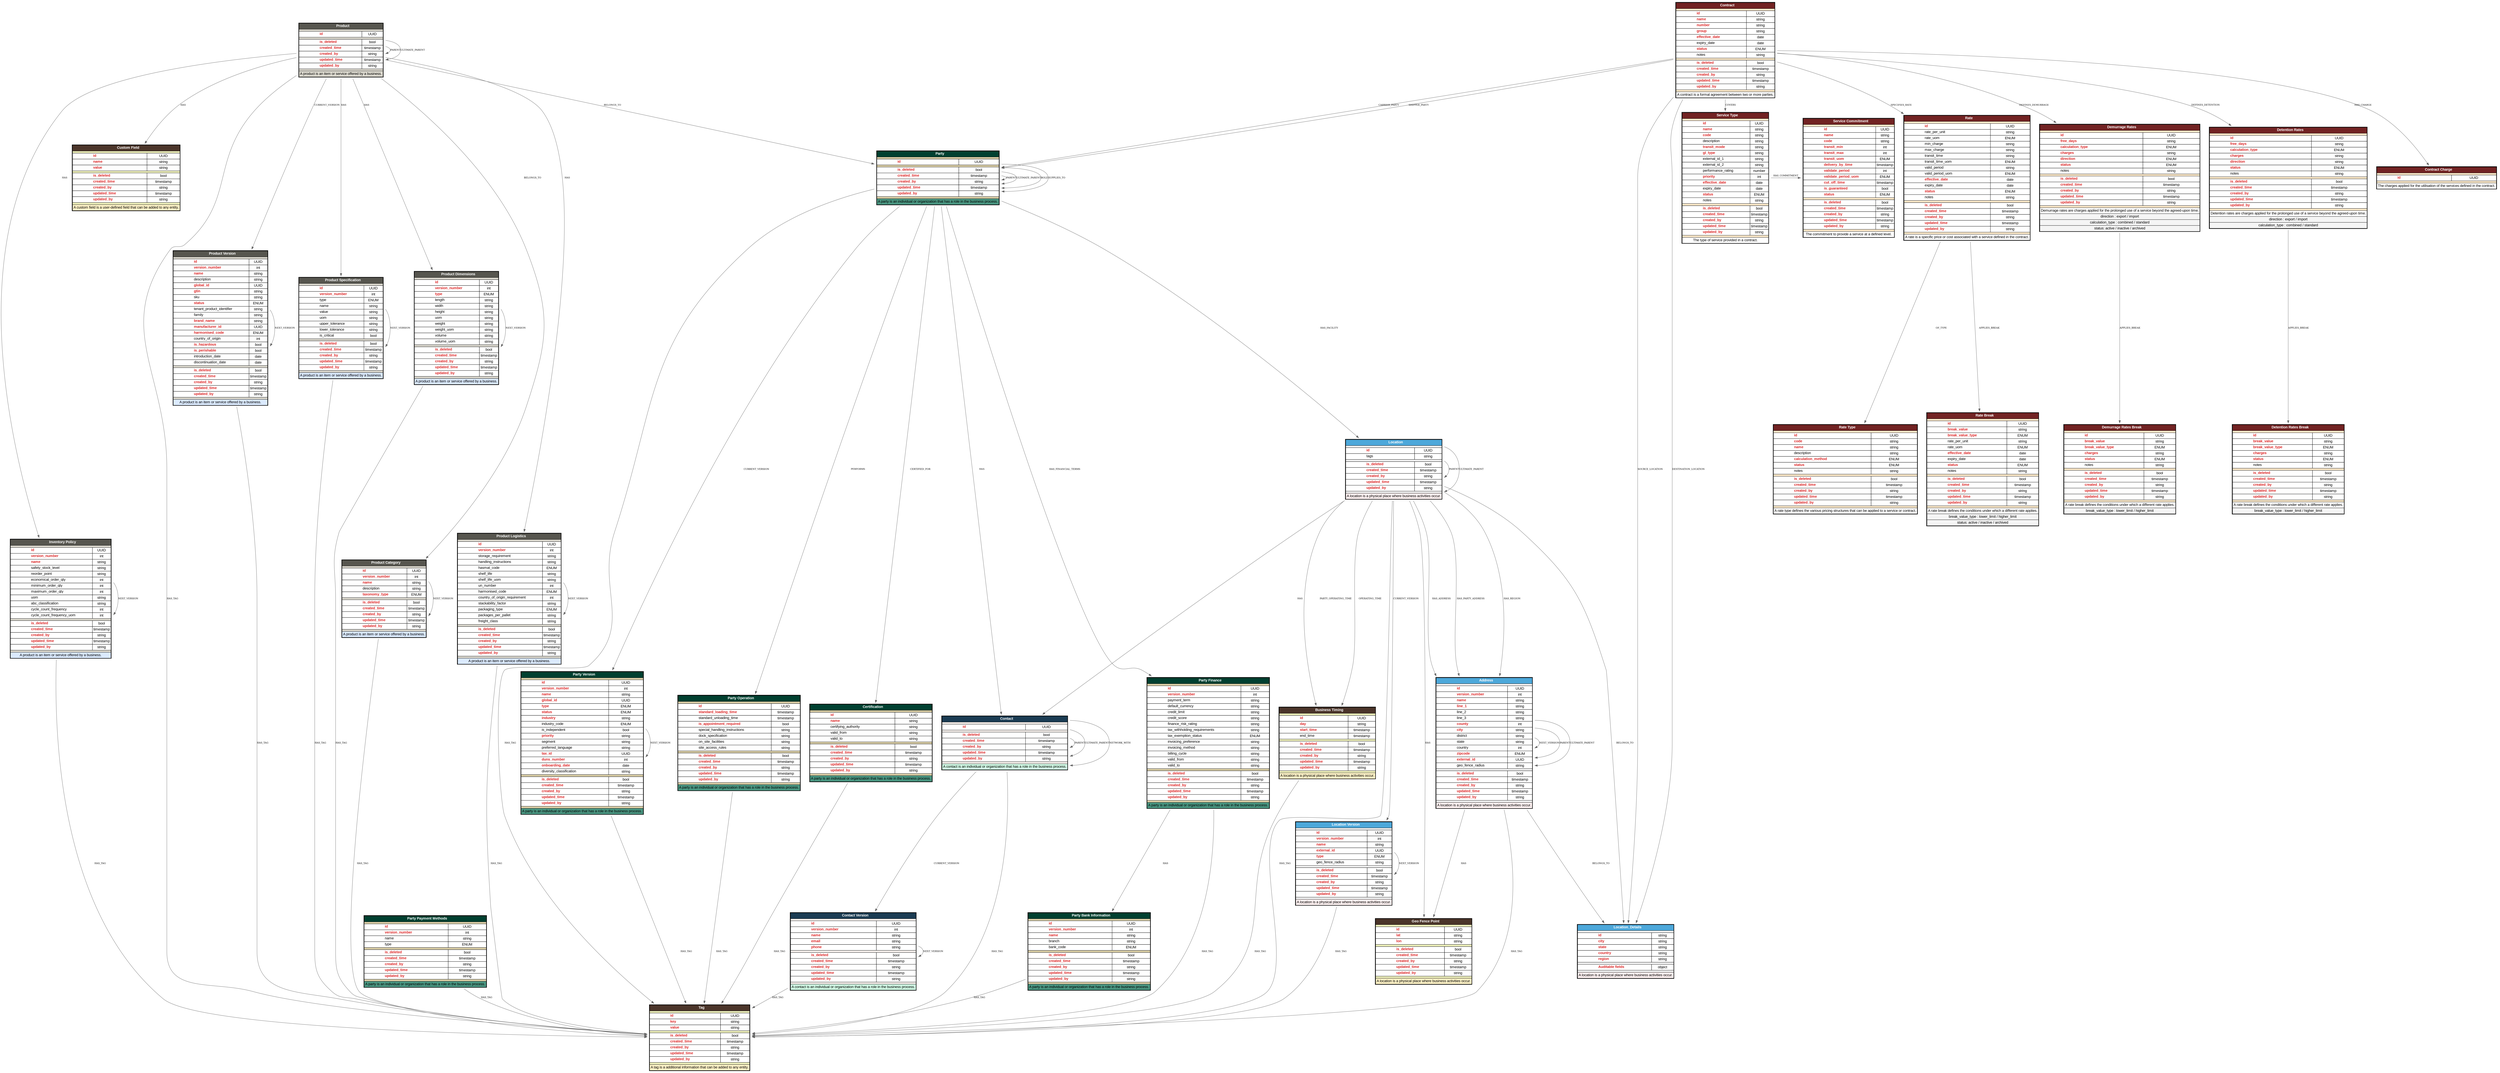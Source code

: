 

// Converted Data Model Schema
// Version: 1.0

digraph converted_data_model_schema {
    rankdir=TB;
    node [fontname="Arial", shape=none];

    // Party
    party [label=<
        <TABLE BORDER="2" CELLBORDER="1" CELLSPACING="0" CELLPADDING="3">
            <TR>
                <TD BGCOLOR="#004030" COLSPAN="3">
                    <FONT COLOR="white"><B>Party</B></FONT>
                </TD>
            </TR>
            <TR><TD COLSPAN="3" BGCOLOR="#DCD0A8" HEIGHT="2"></TD></TR>
            <TR>
                <TD COLSPAN="2" ALIGN="LEFT">
                    <FONT COLOR="#DC2626"><B>id</B></FONT>
                </TD>
                <TD><FONT COLOR="#000000">UUID</FONT></TD>
            </TR>
            <TR><TD COLSPAN="3" BGCOLOR="#DCD0A8" HEIGHT="2"></TD></TR>
            <TR>
                <TD COLSPAN="2" ALIGN="LEFT">
                    <FONT COLOR="#DC2626"><B>is_deleted</B></FONT>
                </TD>
                <TD><FONT COLOR="#000000">bool</FONT></TD>
            </TR>
            <TR>
                <TD COLSPAN="2" ALIGN="LEFT">
                    <FONT COLOR="#DC2626"><B>created_time</B></FONT>
                </TD>
                <TD><FONT COLOR="#000000">timestamp</FONT></TD>
            </TR>
            <TR>
                <TD COLSPAN="2" ALIGN="LEFT">
                    <FONT COLOR="#DC2626"><B>created_by</B></FONT>
                </TD>
                <TD><FONT COLOR="#000000">string</FONT></TD>
            </TR>
            <TR>
                <TD COLSPAN="2" ALIGN="LEFT">
                    <FONT COLOR="#DC2626"><B>updated_time</B></FONT>
                </TD>
                <TD><FONT COLOR="#000000">timestamp</FONT></TD>
            </TR>
            <TR>
                <TD COLSPAN="2" ALIGN="LEFT">
                    <FONT COLOR="#DC2626"><B>updated_by</B></FONT>
                </TD>
                <TD><FONT COLOR="#000000">string</FONT></TD>
            </TR>
            <TR><TD COLSPAN="3" BGCOLOR="#DCD0A8" HEIGHT="2"></TD></TR>
            <TR><TD COLSPAN="3" BGCOLOR="#4A9782">A party is an individual or organization that has a role in the business process.</TD></TR>
        </TABLE>
    >];

    // Party Version
    party_version [label=<
        <TABLE BORDER="2" CELLBORDER="1" CELLSPACING="0" CELLPADDING="3">
            <TR>
                <TD BGCOLOR="#004030" COLSPAN="3">
                    <FONT COLOR="white"><B>Party Version</B></FONT>
                </TD>
            </TR>
            <TR><TD COLSPAN="3" BGCOLOR="#DCD0A8" HEIGHT="2"></TD></TR>
            <TR>
                <TD COLSPAN="2" ALIGN="LEFT">
                    <FONT COLOR="#DC2626"><B>id</B></FONT>
                </TD>
                <TD><FONT COLOR="#000000">UUID</FONT></TD>
            </TR>
            <TR>
                <TD COLSPAN="2" ALIGN="LEFT">
                    <FONT COLOR="#DC2626"><B>version_number</B></FONT>
                </TD>
                <TD><FONT COLOR="#000000">int</FONT></TD>
            </TR>
            <TR>
                <TD COLSPAN="2" ALIGN="LEFT">
                    <FONT COLOR="#DC2626"><B>name</B></FONT>
                </TD>
                <TD><FONT COLOR="#000000">string</FONT></TD>
            </TR>
            <TR>
                <TD COLSPAN="2" ALIGN="LEFT">
                    <FONT COLOR="#DC2626"><B>global_id</B></FONT>
                </TD>
                <TD><FONT COLOR="#000000">UUID</FONT></TD>
            </TR>
            <TR>
                <TD COLSPAN="2" ALIGN="LEFT">
                    <FONT COLOR="#DC2626"><B>type</B></FONT>
                </TD>
                <TD><FONT COLOR="#000000">ENUM</FONT></TD>
            </TR>
            <TR>
                <TD COLSPAN="2" ALIGN="LEFT">
                    <FONT COLOR="#DC2626"><B>status</B></FONT>
                </TD>
                <TD><FONT COLOR="#000000">ENUM</FONT></TD>
            </TR>
            <TR>
                <TD COLSPAN="2" ALIGN="LEFT">
                    <FONT COLOR="#DC2626"><B>industry</B></FONT>
                </TD>
                <TD><FONT COLOR="#000000">string</FONT></TD>
            </TR>
            <TR>
                <TD COLSPAN="2" ALIGN="LEFT">
                    <FONT COLOR="#000000">industry_code</FONT>
                </TD>
                <TD><FONT COLOR="#000000">ENUM</FONT></TD>
            </TR>
            <TR>
                <TD COLSPAN="2" ALIGN="LEFT">
                    <FONT COLOR="#000000">is_independent</FONT>
                </TD>
                <TD><FONT COLOR="#000000">bool</FONT></TD>
            </TR>
            <TR>
                <TD COLSPAN="2" ALIGN="LEFT">
                    <FONT COLOR="#DC2626"><B>priority</B></FONT>
                </TD>
                <TD><FONT COLOR="#000000">string</FONT></TD>
            </TR>
            <TR>
                <TD COLSPAN="2" ALIGN="LEFT">
                    <FONT COLOR="#000000">segment</FONT>
                </TD>
                <TD><FONT COLOR="#000000">string</FONT></TD>
            </TR>
            <TR>
                <TD COLSPAN="2" ALIGN="LEFT">
                    <FONT COLOR="#000000">preferred_language</FONT>
                </TD>
                <TD><FONT COLOR="#000000">string</FONT></TD>
            </TR>
            <TR>
                <TD COLSPAN="2" ALIGN="LEFT">
                    <FONT COLOR="#DC2626"><B>tax_id</B></FONT>
                </TD>
                <TD><FONT COLOR="#000000">UUID</FONT></TD>
            </TR>
            <TR>
                <TD COLSPAN="2" ALIGN="LEFT">
                    <FONT COLOR="#DC2626"><B>duns_number</B></FONT>
                </TD>
                <TD><FONT COLOR="#000000">int</FONT></TD>
            </TR>
            <TR>
                <TD COLSPAN="2" ALIGN="LEFT">
                    <FONT COLOR="#DC2626"><B>onboarding_date</B></FONT>
                </TD>
                <TD><FONT COLOR="#000000">date</FONT></TD>
            </TR>
            <TR>
                <TD COLSPAN="2" ALIGN="LEFT">
                    <FONT COLOR="#000000">diversity_classification</FONT>
                </TD>
                <TD><FONT COLOR="#000000">string</FONT></TD>
            </TR>
            <TR><TD COLSPAN="3" BGCOLOR="#DCD0A8" HEIGHT="2"></TD></TR>
            <TR>
                <TD COLSPAN="2" ALIGN="LEFT">
                    <FONT COLOR="#DC2626"><B>is_deleted</B></FONT>
                </TD>
                <TD><FONT COLOR="#000000">bool</FONT></TD>
            </TR>
            <TR>
                <TD COLSPAN="2" ALIGN="LEFT">
                    <FONT COLOR="#DC2626"><B>created_time</B></FONT>
                </TD>
                <TD><FONT COLOR="#000000">timestamp</FONT></TD>
            </TR>
            <TR>
                <TD COLSPAN="2" ALIGN="LEFT">
                    <FONT COLOR="#DC2626"><B>created_by</B></FONT>
                </TD>
                <TD><FONT COLOR="#000000">string</FONT></TD>
            </TR>
            <TR>
                <TD COLSPAN="2" ALIGN="LEFT">
                    <FONT COLOR="#DC2626"><B>updated_time</B></FONT>
                </TD>
                <TD><FONT COLOR="#000000">timestamp</FONT></TD>
            </TR>
            <TR>
                <TD COLSPAN="2" ALIGN="LEFT">
                    <FONT COLOR="#DC2626"><B>updated_by</B></FONT>
                </TD>
                <TD><FONT COLOR="#000000">string</FONT></TD>
            </TR>
            <TR><TD COLSPAN="3" BGCOLOR="#DCD0A8" HEIGHT="2"></TD></TR>
            <TR><TD COLSPAN="3" BGCOLOR="#4A9782">A party is an individual or organization that has a role in the business process.</TD></TR>
        </TABLE>
    >];

    // Party Operation
    party_operation [label=<
        <TABLE BORDER="2" CELLBORDER="1" CELLSPACING="0" CELLPADDING="3">
            <TR>
                <TD BGCOLOR="#004030" COLSPAN="3">
                    <FONT COLOR="white"><B>Party Operation</B></FONT>
                </TD>
            </TR>
            <TR><TD COLSPAN="3" BGCOLOR="#DCD0A8" HEIGHT="2"></TD></TR>
            <TR>
                <TD COLSPAN="2" ALIGN="LEFT">
                    <FONT COLOR="#DC2626"><B>id</B></FONT>
                </TD>
                <TD><FONT COLOR="#000000">UUID</FONT></TD>
            </TR>
            <TR>
                <TD COLSPAN="2" ALIGN="LEFT">
                    <FONT COLOR="#DC2626"><B>standard_loading_time</B></FONT>
                </TD>
                <TD><FONT COLOR="#000000">timestamp</FONT></TD>
            </TR>
            <TR>
                <TD COLSPAN="2" ALIGN="LEFT">
                    <FONT COLOR="#000000">standard_unloading_time</FONT>
                </TD>
                <TD><FONT COLOR="#000000">timestamp</FONT></TD>
            </TR>
            <TR>
                <TD COLSPAN="2" ALIGN="LEFT">
                    <FONT COLOR="#DC2626"><B>is_appointment_required</B></FONT>
                </TD>
                <TD><FONT COLOR="#000000">bool</FONT></TD>
            </TR>
            <TR>
                <TD COLSPAN="2" ALIGN="LEFT">
                    <FONT COLOR="#000000">special_handling_instructions</FONT>
                </TD>
                <TD><FONT COLOR="#000000">string</FONT></TD>
            </TR>
            <TR>
                <TD COLSPAN="2" ALIGN="LEFT">
                    <FONT COLOR="#000000">dock_specification</FONT>
                </TD>
                <TD><FONT COLOR="#000000">string</FONT></TD>
            </TR>
            <TR>
                <TD COLSPAN="2" ALIGN="LEFT">
                    <FONT COLOR="#000000">on_site_facilities</FONT>
                </TD>
                <TD><FONT COLOR="#000000">string</FONT></TD>
            </TR>
            <TR>
                <TD COLSPAN="2" ALIGN="LEFT">
                    <FONT COLOR="#000000">site_access_rules</FONT>
                </TD>
                <TD><FONT COLOR="#000000">string</FONT></TD>
            </TR>
            <TR><TD COLSPAN="3" BGCOLOR="#DCD0A8" HEIGHT="2"></TD></TR>
            <TR>
                <TD COLSPAN="2" ALIGN="LEFT">
                    <FONT COLOR="#DC2626"><B>is_deleted</B></FONT>
                </TD>
                <TD><FONT COLOR="#000000">bool</FONT></TD>
            </TR>
            <TR>
                <TD COLSPAN="2" ALIGN="LEFT">
                    <FONT COLOR="#DC2626"><B>created_time</B></FONT>
                </TD>
                <TD><FONT COLOR="#000000">timestamp</FONT></TD>
            </TR>
            <TR>
                <TD COLSPAN="2" ALIGN="LEFT">
                    <FONT COLOR="#DC2626"><B>created_by</B></FONT>
                </TD>
                <TD><FONT COLOR="#000000">string</FONT></TD>
            </TR>
            <TR>
                <TD COLSPAN="2" ALIGN="LEFT">
                    <FONT COLOR="#DC2626"><B>updated_time</B></FONT>
                </TD>
                <TD><FONT COLOR="#000000">timestamp</FONT></TD>
            </TR>
            <TR>
                <TD COLSPAN="2" ALIGN="LEFT">
                    <FONT COLOR="#DC2626"><B>updated_by</B></FONT>
                </TD>
                <TD><FONT COLOR="#000000">string</FONT></TD>
            </TR>
            <TR><TD COLSPAN="3" BGCOLOR="#DCD0A8" HEIGHT="2"></TD></TR>
            <TR><TD COLSPAN="3" BGCOLOR="#4A9782">A party is an individual or organization that has a role in the business process.</TD></TR>
        </TABLE>
    >];

    // Certification
    certification [label=<
        <TABLE BORDER="2" CELLBORDER="1" CELLSPACING="0" CELLPADDING="3">
            <TR>
                <TD BGCOLOR="#004030" COLSPAN="3">
                    <FONT COLOR="white"><B>Certification</B></FONT>
                </TD>
            </TR>
            <TR><TD COLSPAN="3" BGCOLOR="#DCD0A8" HEIGHT="2"></TD></TR>
            <TR>
                <TD COLSPAN="2" ALIGN="LEFT">
                    <FONT COLOR="#DC2626"><B>id</B></FONT>
                </TD>
                <TD><FONT COLOR="#000000">UUID</FONT></TD>
            </TR>
            <TR>
                <TD COLSPAN="2" ALIGN="LEFT">
                    <FONT COLOR="#DC2626"><B>name</B></FONT>
                </TD>
                <TD><FONT COLOR="#000000">string</FONT></TD>
            </TR>
            <TR>
                <TD COLSPAN="2" ALIGN="LEFT">
                    <FONT COLOR="#000000">certifying_authority</FONT>
                </TD>
                <TD><FONT COLOR="#000000">string</FONT></TD>
            </TR>
            <TR>
                <TD COLSPAN="2" ALIGN="LEFT">
                    <FONT COLOR="#000000">valid_from</FONT>
                </TD>
                <TD><FONT COLOR="#000000">string</FONT></TD>
            </TR>
            <TR>
                <TD COLSPAN="2" ALIGN="LEFT">
                    <FONT COLOR="#000000">valid_to</FONT>
                </TD>
                <TD><FONT COLOR="#000000">string</FONT></TD>
            </TR>
            <TR><TD COLSPAN="3" BGCOLOR="#DCD0A8" HEIGHT="2"></TD></TR>
            <TR>
                <TD COLSPAN="2" ALIGN="LEFT">
                    <FONT COLOR="#DC2626"><B>is_deleted</B></FONT>
                </TD>
                <TD><FONT COLOR="#000000">bool</FONT></TD>
            </TR>
            <TR>
                <TD COLSPAN="2" ALIGN="LEFT">
                    <FONT COLOR="#DC2626"><B>created_time</B></FONT>
                </TD>
                <TD><FONT COLOR="#000000">timestamp</FONT></TD>
            </TR>
            <TR>
                <TD COLSPAN="2" ALIGN="LEFT">
                    <FONT COLOR="#DC2626"><B>created_by</B></FONT>
                </TD>
                <TD><FONT COLOR="#000000">string</FONT></TD>
            </TR>
            <TR>
                <TD COLSPAN="2" ALIGN="LEFT">
                    <FONT COLOR="#DC2626"><B>updated_time</B></FONT>
                </TD>
                <TD><FONT COLOR="#000000">timestamp</FONT></TD>
            </TR>
            <TR>
                <TD COLSPAN="2" ALIGN="LEFT">
                    <FONT COLOR="#DC2626"><B>updated_by</B></FONT>
                </TD>
                <TD><FONT COLOR="#000000">string</FONT></TD>
            </TR>
            <TR><TD COLSPAN="3" BGCOLOR="#DCD0A8" HEIGHT="2"></TD></TR>
            <TR><TD COLSPAN="3" BGCOLOR="#4A9782">A party is an individual or organization that has a role in the business process.</TD></TR>
        </TABLE>
    >];

    // Party Finance
    party_finance [label=<
        <TABLE BORDER="2" CELLBORDER="1" CELLSPACING="0" CELLPADDING="3">
            <TR>
                <TD BGCOLOR="#004030" COLSPAN="3">
                    <FONT COLOR="white"><B>Party Finance</B></FONT>
                </TD>
            </TR>
            <TR><TD COLSPAN="3" BGCOLOR="#DCD0A8" HEIGHT="2"></TD></TR>
            <TR>
                <TD COLSPAN="2" ALIGN="LEFT">
                    <FONT COLOR="#DC2626"><B>id</B></FONT>
                </TD>
                <TD><FONT COLOR="#000000">UUID</FONT></TD>
            </TR>
            <TR>
                <TD COLSPAN="2" ALIGN="LEFT">
                    <FONT COLOR="#DC2626"><B>version_number</B></FONT>
                </TD>
                <TD><FONT COLOR="#000000">int</FONT></TD>
            </TR>
            <TR>
                <TD COLSPAN="2" ALIGN="LEFT">
                    <FONT COLOR="#000000">payment_term</FONT>
                </TD>
                <TD><FONT COLOR="#000000">string</FONT></TD>
            </TR>
            <TR>
                <TD COLSPAN="2" ALIGN="LEFT">
                    <FONT COLOR="#000000">default_currency</FONT>
                </TD>
                <TD><FONT COLOR="#000000">string</FONT></TD>
            </TR>
            <TR>
                <TD COLSPAN="2" ALIGN="LEFT">
                    <FONT COLOR="#000000">credit_limit</FONT>
                </TD>
                <TD><FONT COLOR="#000000">string</FONT></TD>
            </TR>
            <TR>
                <TD COLSPAN="2" ALIGN="LEFT">
                    <FONT COLOR="#000000">credit_score</FONT>
                </TD>
                <TD><FONT COLOR="#000000">string</FONT></TD>
            </TR>
            <TR>
                <TD COLSPAN="2" ALIGN="LEFT">
                    <FONT COLOR="#000000">finance_risk_rating</FONT>
                </TD>
                <TD><FONT COLOR="#000000">string</FONT></TD>
            </TR>
            <TR>
                <TD COLSPAN="2" ALIGN="LEFT">
                    <FONT COLOR="#000000">tax_withholding_requirements</FONT>
                </TD>
                <TD><FONT COLOR="#000000">string</FONT></TD>
            </TR>
            <TR>
                <TD COLSPAN="2" ALIGN="LEFT">
                    <FONT COLOR="#000000">tax_exemption_status</FONT>
                </TD>
                <TD><FONT COLOR="#000000">ENUM</FONT></TD>
            </TR>
            <TR>
                <TD COLSPAN="2" ALIGN="LEFT">
                    <FONT COLOR="#000000">invoicing_preference</FONT>
                </TD>
                <TD><FONT COLOR="#000000">string</FONT></TD>
            </TR>
            <TR>
                <TD COLSPAN="2" ALIGN="LEFT">
                    <FONT COLOR="#000000">invoicing_method</FONT>
                </TD>
                <TD><FONT COLOR="#000000">string</FONT></TD>
            </TR>
            <TR>
                <TD COLSPAN="2" ALIGN="LEFT">
                    <FONT COLOR="#000000">billing_cycle</FONT>
                </TD>
                <TD><FONT COLOR="#000000">string</FONT></TD>
            </TR>
            <TR>
                <TD COLSPAN="2" ALIGN="LEFT">
                    <FONT COLOR="#000000">valid_from</FONT>
                </TD>
                <TD><FONT COLOR="#000000">string</FONT></TD>
            </TR>
            <TR>
                <TD COLSPAN="2" ALIGN="LEFT">
                    <FONT COLOR="#000000">valid_to</FONT>
                </TD>
                <TD><FONT COLOR="#000000">string</FONT></TD>
            </TR>
            <TR><TD COLSPAN="3" BGCOLOR="#DCD0A8" HEIGHT="2"></TD></TR>
            <TR>
                <TD COLSPAN="2" ALIGN="LEFT">
                    <FONT COLOR="#DC2626"><B>is_deleted</B></FONT>
                </TD>
                <TD><FONT COLOR="#000000">bool</FONT></TD>
            </TR>
            <TR>
                <TD COLSPAN="2" ALIGN="LEFT">
                    <FONT COLOR="#DC2626"><B>created_time</B></FONT>
                </TD>
                <TD><FONT COLOR="#000000">timestamp</FONT></TD>
            </TR>
            <TR>
                <TD COLSPAN="2" ALIGN="LEFT">
                    <FONT COLOR="#DC2626"><B>created_by</B></FONT>
                </TD>
                <TD><FONT COLOR="#000000">string</FONT></TD>
            </TR>
            <TR>
                <TD COLSPAN="2" ALIGN="LEFT">
                    <FONT COLOR="#DC2626"><B>updated_time</B></FONT>
                </TD>
                <TD><FONT COLOR="#000000">timestamp</FONT></TD>
            </TR>
            <TR>
                <TD COLSPAN="2" ALIGN="LEFT">
                    <FONT COLOR="#DC2626"><B>updated_by</B></FONT>
                </TD>
                <TD><FONT COLOR="#000000">string</FONT></TD>
            </TR>
            <TR><TD COLSPAN="3" BGCOLOR="#DCD0A8" HEIGHT="2"></TD></TR>
            <TR><TD COLSPAN="3" BGCOLOR="#4A9782">A party is an individual or organization that has a role in the business process.</TD></TR>
        </TABLE>
    >];

    // Party Bank Information
    party_bank_information [label=<
        <TABLE BORDER="2" CELLBORDER="1" CELLSPACING="0" CELLPADDING="3">
            <TR>
                <TD BGCOLOR="#004030" COLSPAN="3">
                    <FONT COLOR="white"><B>Party Bank Information</B></FONT>
                </TD>
            </TR>
            <TR><TD COLSPAN="3" BGCOLOR="#DCD0A8" HEIGHT="2"></TD></TR>
            <TR>
                <TD COLSPAN="2" ALIGN="LEFT">
                    <FONT COLOR="#DC2626"><B>id</B></FONT>
                </TD>
                <TD><FONT COLOR="#000000">UUID</FONT></TD>
            </TR>
            <TR>
                <TD COLSPAN="2" ALIGN="LEFT">
                    <FONT COLOR="#DC2626"><B>version_number</B></FONT>
                </TD>
                <TD><FONT COLOR="#000000">int</FONT></TD>
            </TR>
            <TR>
                <TD COLSPAN="2" ALIGN="LEFT">
                    <FONT COLOR="#DC2626"><B>name</B></FONT>
                </TD>
                <TD><FONT COLOR="#000000">string</FONT></TD>
            </TR>
            <TR>
                <TD COLSPAN="2" ALIGN="LEFT">
                    <FONT COLOR="#000000">branch</FONT>
                </TD>
                <TD><FONT COLOR="#000000">string</FONT></TD>
            </TR>
            <TR>
                <TD COLSPAN="2" ALIGN="LEFT">
                    <FONT COLOR="#000000">bank_code</FONT>
                </TD>
                <TD><FONT COLOR="#000000">ENUM</FONT></TD>
            </TR>
            <TR><TD COLSPAN="3" BGCOLOR="#DCD0A8" HEIGHT="2"></TD></TR>
            <TR>
                <TD COLSPAN="2" ALIGN="LEFT">
                    <FONT COLOR="#DC2626"><B>is_deleted</B></FONT>
                </TD>
                <TD><FONT COLOR="#000000">bool</FONT></TD>
            </TR>
            <TR>
                <TD COLSPAN="2" ALIGN="LEFT">
                    <FONT COLOR="#DC2626"><B>created_time</B></FONT>
                </TD>
                <TD><FONT COLOR="#000000">timestamp</FONT></TD>
            </TR>
            <TR>
                <TD COLSPAN="2" ALIGN="LEFT">
                    <FONT COLOR="#DC2626"><B>created_by</B></FONT>
                </TD>
                <TD><FONT COLOR="#000000">string</FONT></TD>
            </TR>
            <TR>
                <TD COLSPAN="2" ALIGN="LEFT">
                    <FONT COLOR="#DC2626"><B>updated_time</B></FONT>
                </TD>
                <TD><FONT COLOR="#000000">timestamp</FONT></TD>
            </TR>
            <TR>
                <TD COLSPAN="2" ALIGN="LEFT">
                    <FONT COLOR="#DC2626"><B>updated_by</B></FONT>
                </TD>
                <TD><FONT COLOR="#000000">string</FONT></TD>
            </TR>
            <TR><TD COLSPAN="3" BGCOLOR="#DCD0A8" HEIGHT="2"></TD></TR>
            <TR><TD COLSPAN="3" BGCOLOR="#4A9782">A party is an individual or organization that has a role in the business process.</TD></TR>
        </TABLE>
    >];

    // Party Payment Methods
    party_payment_methods [label=<
        <TABLE BORDER="2" CELLBORDER="1" CELLSPACING="0" CELLPADDING="3">
            <TR>
                <TD BGCOLOR="#004030" COLSPAN="3">
                    <FONT COLOR="white"><B>Party Payment Methods</B></FONT>
                </TD>
            </TR>
            <TR><TD COLSPAN="3" BGCOLOR="#DCD0A8" HEIGHT="2"></TD></TR>
            <TR>
                <TD COLSPAN="2" ALIGN="LEFT">
                    <FONT COLOR="#DC2626"><B>id</B></FONT>
                </TD>
                <TD><FONT COLOR="#000000">UUID</FONT></TD>
            </TR>
            <TR>
                <TD COLSPAN="2" ALIGN="LEFT">
                    <FONT COLOR="#DC2626"><B>version_number</B></FONT>
                </TD>
                <TD><FONT COLOR="#000000">int</FONT></TD>
            </TR>
            <TR>
                <TD COLSPAN="2" ALIGN="LEFT">
                    <FONT COLOR="#000000">name</FONT>
                </TD>
                <TD><FONT COLOR="#000000">string</FONT></TD>
            </TR>
            <TR>
                <TD COLSPAN="2" ALIGN="LEFT">
                    <FONT COLOR="#000000">type</FONT>
                </TD>
                <TD><FONT COLOR="#000000">ENUM</FONT></TD>
            </TR>
            <TR><TD COLSPAN="3" BGCOLOR="#DCD0A8" HEIGHT="2"></TD></TR>
            <TR>
                <TD COLSPAN="2" ALIGN="LEFT">
                    <FONT COLOR="#DC2626"><B>is_deleted</B></FONT>
                </TD>
                <TD><FONT COLOR="#000000">bool</FONT></TD>
            </TR>
            <TR>
                <TD COLSPAN="2" ALIGN="LEFT">
                    <FONT COLOR="#DC2626"><B>created_time</B></FONT>
                </TD>
                <TD><FONT COLOR="#000000">timestamp</FONT></TD>
            </TR>
            <TR>
                <TD COLSPAN="2" ALIGN="LEFT">
                    <FONT COLOR="#DC2626"><B>created_by</B></FONT>
                </TD>
                <TD><FONT COLOR="#000000">string</FONT></TD>
            </TR>
            <TR>
                <TD COLSPAN="2" ALIGN="LEFT">
                    <FONT COLOR="#DC2626"><B>updated_time</B></FONT>
                </TD>
                <TD><FONT COLOR="#000000">timestamp</FONT></TD>
            </TR>
            <TR>
                <TD COLSPAN="2" ALIGN="LEFT">
                    <FONT COLOR="#DC2626"><B>updated_by</B></FONT>
                </TD>
                <TD><FONT COLOR="#000000">string</FONT></TD>
            </TR>
            <TR><TD COLSPAN="3" BGCOLOR="#DCD0A8" HEIGHT="2"></TD></TR>
            <TR><TD COLSPAN="3" BGCOLOR="#4A9782">A party is an individual or organization that has a role in the business process.</TD></TR>
        </TABLE>
    >];

    // Product
    product [label=<
        <TABLE BORDER="2" CELLBORDER="1" CELLSPACING="0" CELLPADDING="3">
            <TR>
                <TD BGCOLOR="#57564F" COLSPAN="3">
                    <FONT COLOR="white"><B>Product</B></FONT>
                </TD>
            </TR>
            <TR><TD COLSPAN="3" BGCOLOR="#DDDAD0" HEIGHT="2"></TD></TR>
            <TR>
                <TD COLSPAN="2" ALIGN="LEFT">
                    <FONT COLOR="#DC2626"><B>id</B></FONT>
                </TD>
                <TD><FONT COLOR="#000000">UUID</FONT></TD>
            </TR>
            <TR><TD COLSPAN="3" BGCOLOR="#DDDAD0" HEIGHT="2"></TD></TR>
            <TR>
                <TD COLSPAN="2" ALIGN="LEFT">
                    <FONT COLOR="#DC2626"><B>is_deleted</B></FONT>
                </TD>
                <TD><FONT COLOR="#000000">bool</FONT></TD>
            </TR>
            <TR>
                <TD COLSPAN="2" ALIGN="LEFT">
                    <FONT COLOR="#DC2626"><B>created_time</B></FONT>
                </TD>
                <TD><FONT COLOR="#000000">timestamp</FONT></TD>
            </TR>
            <TR>
                <TD COLSPAN="2" ALIGN="LEFT">
                    <FONT COLOR="#DC2626"><B>created_by</B></FONT>
                </TD>
                <TD><FONT COLOR="#000000">string</FONT></TD>
            </TR>
            <TR>
                <TD COLSPAN="2" ALIGN="LEFT">
                    <FONT COLOR="#DC2626"><B>updated_time</B></FONT>
                </TD>
                <TD><FONT COLOR="#000000">timestamp</FONT></TD>
            </TR>
            <TR>
                <TD COLSPAN="2" ALIGN="LEFT">
                    <FONT COLOR="#DC2626"><B>updated_by</B></FONT>
                </TD>
                <TD><FONT COLOR="#000000">string</FONT></TD>
            </TR>
            <TR><TD COLSPAN="3" BGCOLOR="#DDDAD0" HEIGHT="2"></TD></TR>
            <TR><TD COLSPAN="3" BGCOLOR="#DDDAD0">A product is an item or service offered by a business.</TD></TR>
        </TABLE>
    >];

    // Product Version
    product_version [label=<
        <TABLE BORDER="2" CELLBORDER="1" CELLSPACING="0" CELLPADDING="3">
            <TR>
                <TD BGCOLOR="#57564F" COLSPAN="3">
                    <FONT COLOR="white"><B>Product Version</B></FONT>
                </TD>
            </TR>
            <TR><TD COLSPAN="3" BGCOLOR="#DDDAD0" HEIGHT="2"></TD></TR>
            <TR>
                <TD COLSPAN="2" ALIGN="LEFT">
                    <FONT COLOR="#DC2626"><B>id</B></FONT>
                </TD>
                <TD><FONT COLOR="#000000">UUID</FONT></TD>
            </TR>
            <TR>
                <TD COLSPAN="2" ALIGN="LEFT">
                    <FONT COLOR="#DC2626"><B>version_number</B></FONT>
                </TD>
                <TD><FONT COLOR="#000000">int</FONT></TD>
            </TR>
            <TR>
                <TD COLSPAN="2" ALIGN="LEFT">
                    <FONT COLOR="#DC2626"><B>name</B></FONT>
                </TD>
                <TD><FONT COLOR="#000000">string</FONT></TD>
            </TR>
            <TR>
                <TD COLSPAN="2" ALIGN="LEFT">
                    <FONT COLOR="#000000">description</FONT>
                </TD>
                <TD><FONT COLOR="#000000">string</FONT></TD>
            </TR>
            <TR>
                <TD COLSPAN="2" ALIGN="LEFT">
                    <FONT COLOR="#DC2626"><B>global_id</B></FONT>
                </TD>
                <TD><FONT COLOR="#000000">UUID</FONT></TD>
            </TR>
            <TR>
                <TD COLSPAN="2" ALIGN="LEFT">
                    <FONT COLOR="#DC2626"><B>gtin</B></FONT>
                </TD>
                <TD><FONT COLOR="#000000">string</FONT></TD>
            </TR>
            <TR>
                <TD COLSPAN="2" ALIGN="LEFT">
                    <FONT COLOR="#000000">sku</FONT>
                </TD>
                <TD><FONT COLOR="#000000">string</FONT></TD>
            </TR>
            <TR>
                <TD COLSPAN="2" ALIGN="LEFT">
                    <FONT COLOR="#DC2626"><B>status</B></FONT>
                </TD>
                <TD><FONT COLOR="#000000">ENUM</FONT></TD>
            </TR>
            <TR>
                <TD COLSPAN="2" ALIGN="LEFT">
                    <FONT COLOR="#000000">tenant_product_identifier</FONT>
                </TD>
                <TD><FONT COLOR="#000000">string</FONT></TD>
            </TR>
            <TR>
                <TD COLSPAN="2" ALIGN="LEFT">
                    <FONT COLOR="#000000">family</FONT>
                </TD>
                <TD><FONT COLOR="#000000">string</FONT></TD>
            </TR>
            <TR>
                <TD COLSPAN="2" ALIGN="LEFT">
                    <FONT COLOR="#DC2626"><B>brand_name</B></FONT>
                </TD>
                <TD><FONT COLOR="#000000">string</FONT></TD>
            </TR>
            <TR>
                <TD COLSPAN="2" ALIGN="LEFT">
                    <FONT COLOR="#DC2626"><B>manufacturer_id</B></FONT>
                </TD>
                <TD><FONT COLOR="#000000">UUID</FONT></TD>
            </TR>
            <TR>
                <TD COLSPAN="2" ALIGN="LEFT">
                    <FONT COLOR="#DC2626"><B>harmonised_code</B></FONT>
                </TD>
                <TD><FONT COLOR="#000000">ENUM</FONT></TD>
            </TR>
            <TR>
                <TD COLSPAN="2" ALIGN="LEFT">
                    <FONT COLOR="#000000">country_of_origin</FONT>
                </TD>
                <TD><FONT COLOR="#000000">int</FONT></TD>
            </TR>
            <TR>
                <TD COLSPAN="2" ALIGN="LEFT">
                    <FONT COLOR="#DC2626"><B>is_hazardous</B></FONT>
                </TD>
                <TD><FONT COLOR="#000000">bool</FONT></TD>
            </TR>
            <TR>
                <TD COLSPAN="2" ALIGN="LEFT">
                    <FONT COLOR="#DC2626"><B>is_perishable</B></FONT>
                </TD>
                <TD><FONT COLOR="#000000">bool</FONT></TD>
            </TR>
            <TR>
                <TD COLSPAN="2" ALIGN="LEFT">
                    <FONT COLOR="#000000">introduction_date</FONT>
                </TD>
                <TD><FONT COLOR="#000000">date</FONT></TD>
            </TR>
            <TR>
                <TD COLSPAN="2" ALIGN="LEFT">
                    <FONT COLOR="#000000">discontinuation_date</FONT>
                </TD>
                <TD><FONT COLOR="#000000">date</FONT></TD>
            </TR>
            <TR><TD COLSPAN="3" BGCOLOR="#DDDAD0" HEIGHT="2"></TD></TR>
            <TR>
                <TD COLSPAN="2" ALIGN="LEFT">
                    <FONT COLOR="#DC2626"><B>is_deleted</B></FONT>
                </TD>
                <TD><FONT COLOR="#000000">bool</FONT></TD>
            </TR>
            <TR>
                <TD COLSPAN="2" ALIGN="LEFT">
                    <FONT COLOR="#DC2626"><B>created_time</B></FONT>
                </TD>
                <TD><FONT COLOR="#000000">timestamp</FONT></TD>
            </TR>
            <TR>
                <TD COLSPAN="2" ALIGN="LEFT">
                    <FONT COLOR="#DC2626"><B>created_by</B></FONT>
                </TD>
                <TD><FONT COLOR="#000000">string</FONT></TD>
            </TR>
            <TR>
                <TD COLSPAN="2" ALIGN="LEFT">
                    <FONT COLOR="#DC2626"><B>updated_time</B></FONT>
                </TD>
                <TD><FONT COLOR="#000000">timestamp</FONT></TD>
            </TR>
            <TR>
                <TD COLSPAN="2" ALIGN="LEFT">
                    <FONT COLOR="#DC2626"><B>updated_by</B></FONT>
                </TD>
                <TD><FONT COLOR="#000000">string</FONT></TD>
            </TR>
            <TR><TD COLSPAN="3" BGCOLOR="#DDDAD0" HEIGHT="2"></TD></TR>
            <TR><TD COLSPAN="3" BGCOLOR="#DBEAFE">A product is an item or service offered by a business.</TD></TR>
        </TABLE>
    >];

    // Product Specification
    product_specification [label=<
        <TABLE BORDER="2" CELLBORDER="1" CELLSPACING="0" CELLPADDING="3">
            <TR>
                <TD BGCOLOR="#57564F" COLSPAN="3">
                    <FONT COLOR="white"><B>Product Specification</B></FONT>
                </TD>
            </TR>
            <TR><TD COLSPAN="3" BGCOLOR="#DDDAD0" HEIGHT="2"></TD></TR>
            <TR>
                <TD COLSPAN="2" ALIGN="LEFT">
                    <FONT COLOR="#DC2626"><B>id</B></FONT>
                </TD>
                <TD><FONT COLOR="#000000">UUID</FONT></TD>
            </TR>
            <TR>
                <TD COLSPAN="2" ALIGN="LEFT">
                    <FONT COLOR="#DC2626"><B>version_number</B></FONT>
                </TD>
                <TD><FONT COLOR="#000000">int</FONT></TD>
            </TR>
            <TR>
                <TD COLSPAN="2" ALIGN="LEFT">
                    <FONT COLOR="#000000">type</FONT>
                </TD>
                <TD><FONT COLOR="#000000">ENUM</FONT></TD>
            </TR>
            <TR>
                <TD COLSPAN="2" ALIGN="LEFT">
                    <FONT COLOR="#000000">name</FONT>
                </TD>
                <TD><FONT COLOR="#000000">string</FONT></TD>
            </TR>
            <TR>
                <TD COLSPAN="2" ALIGN="LEFT">
                    <FONT COLOR="#000000">value</FONT>
                </TD>
                <TD><FONT COLOR="#000000">string</FONT></TD>
            </TR>
            <TR>
                <TD COLSPAN="2" ALIGN="LEFT">
                    <FONT COLOR="#000000">uom</FONT>
                </TD>
                <TD><FONT COLOR="#000000">string</FONT></TD>
            </TR>
            <TR>
                <TD COLSPAN="2" ALIGN="LEFT">
                    <FONT COLOR="#000000">upper_tolerance</FONT>
                </TD>
                <TD><FONT COLOR="#000000">string</FONT></TD>
            </TR>
            <TR>
                <TD COLSPAN="2" ALIGN="LEFT">
                    <FONT COLOR="#000000">lower_tolerance</FONT>
                </TD>
                <TD><FONT COLOR="#000000">string</FONT></TD>
            </TR>
            <TR>
                <TD COLSPAN="2" ALIGN="LEFT">
                    <FONT COLOR="#000000">is_critical</FONT>
                </TD>
                <TD><FONT COLOR="#000000">bool</FONT></TD>
            </TR>
            <TR><TD COLSPAN="3" BGCOLOR="#DDDAD0" HEIGHT="2"></TD></TR>
            <TR>
                <TD COLSPAN="2" ALIGN="LEFT">
                    <FONT COLOR="#DC2626"><B>is_deleted</B></FONT>
                </TD>
                <TD><FONT COLOR="#000000">bool</FONT></TD>
            </TR>
            <TR>
                <TD COLSPAN="2" ALIGN="LEFT">
                    <FONT COLOR="#DC2626"><B>created_time</B></FONT>
                </TD>
                <TD><FONT COLOR="#000000">timestamp</FONT></TD>
            </TR>
            <TR>
                <TD COLSPAN="2" ALIGN="LEFT">
                    <FONT COLOR="#DC2626"><B>created_by</B></FONT>
                </TD>
                <TD><FONT COLOR="#000000">string</FONT></TD>
            </TR>
            <TR>
                <TD COLSPAN="2" ALIGN="LEFT">
                    <FONT COLOR="#DC2626"><B>updated_time</B></FONT>
                </TD>
                <TD><FONT COLOR="#000000">timestamp</FONT></TD>
            </TR>
            <TR>
                <TD COLSPAN="2" ALIGN="LEFT">
                    <FONT COLOR="#DC2626"><B>updated_by</B></FONT>
                </TD>
                <TD><FONT COLOR="#000000">string</FONT></TD>
            </TR>
            <TR><TD COLSPAN="3" BGCOLOR="#DDDAD0" HEIGHT="2"></TD></TR>
            <TR><TD COLSPAN="3" BGCOLOR="#DBEAFE">A product is an item or service offered by a business.</TD></TR>
        </TABLE>
    >];

    // Product Dimensions
    product_dimensions [label=<
        <TABLE BORDER="2" CELLBORDER="1" CELLSPACING="0" CELLPADDING="3">
            <TR>
                <TD BGCOLOR="#57564F" COLSPAN="3">
                    <FONT COLOR="white"><B>Product Dimensions</B></FONT>
                </TD>
            </TR>
            <TR><TD COLSPAN="3" BGCOLOR="#DDDAD0" HEIGHT="2"></TD></TR>
            <TR>
                <TD COLSPAN="2" ALIGN="LEFT">
                    <FONT COLOR="#DC2626"><B>id</B></FONT>
                </TD>
                <TD><FONT COLOR="#000000">UUID</FONT></TD>
            </TR>
            <TR>
                <TD COLSPAN="2" ALIGN="LEFT">
                    <FONT COLOR="#DC2626"><B>version_number</B></FONT>
                </TD>
                <TD><FONT COLOR="#000000">int</FONT></TD>
            </TR>
            <TR>
                <TD COLSPAN="2" ALIGN="LEFT">
                    <FONT COLOR="#DC2626"><B>type</B></FONT>
                </TD>
                <TD><FONT COLOR="#000000">ENUM</FONT></TD>
            </TR>
            <TR>
                <TD COLSPAN="2" ALIGN="LEFT">
                    <FONT COLOR="#000000">length</FONT>
                </TD>
                <TD><FONT COLOR="#000000">string</FONT></TD>
            </TR>
            <TR>
                <TD COLSPAN="2" ALIGN="LEFT">
                    <FONT COLOR="#000000">width</FONT>
                </TD>
                <TD><FONT COLOR="#000000">string</FONT></TD>
            </TR>
            <TR>
                <TD COLSPAN="2" ALIGN="LEFT">
                    <FONT COLOR="#000000">height</FONT>
                </TD>
                <TD><FONT COLOR="#000000">string</FONT></TD>
            </TR>
            <TR>
                <TD COLSPAN="2" ALIGN="LEFT">
                    <FONT COLOR="#000000">uom</FONT>
                </TD>
                <TD><FONT COLOR="#000000">string</FONT></TD>
            </TR>
            <TR>
                <TD COLSPAN="2" ALIGN="LEFT">
                    <FONT COLOR="#000000">weight</FONT>
                </TD>
                <TD><FONT COLOR="#000000">string</FONT></TD>
            </TR>
            <TR>
                <TD COLSPAN="2" ALIGN="LEFT">
                    <FONT COLOR="#000000">weight_uom</FONT>
                </TD>
                <TD><FONT COLOR="#000000">string</FONT></TD>
            </TR>
            <TR>
                <TD COLSPAN="2" ALIGN="LEFT">
                    <FONT COLOR="#000000">volume</FONT>
                </TD>
                <TD><FONT COLOR="#000000">string</FONT></TD>
            </TR>
            <TR>
                <TD COLSPAN="2" ALIGN="LEFT">
                    <FONT COLOR="#000000">volume_uom</FONT>
                </TD>
                <TD><FONT COLOR="#000000">string</FONT></TD>
            </TR>
            <TR><TD COLSPAN="3" BGCOLOR="#DDDAD0" HEIGHT="2"></TD></TR>
            <TR>
                <TD COLSPAN="2" ALIGN="LEFT">
                    <FONT COLOR="#DC2626"><B>is_deleted</B></FONT>
                </TD>
                <TD><FONT COLOR="#000000">bool</FONT></TD>
            </TR>
            <TR>
                <TD COLSPAN="2" ALIGN="LEFT">
                    <FONT COLOR="#DC2626"><B>created_time</B></FONT>
                </TD>
                <TD><FONT COLOR="#000000">timestamp</FONT></TD>
            </TR>
            <TR>
                <TD COLSPAN="2" ALIGN="LEFT">
                    <FONT COLOR="#DC2626"><B>created_by</B></FONT>
                </TD>
                <TD><FONT COLOR="#000000">string</FONT></TD>
            </TR>
            <TR>
                <TD COLSPAN="2" ALIGN="LEFT">
                    <FONT COLOR="#DC2626"><B>updated_time</B></FONT>
                </TD>
                <TD><FONT COLOR="#000000">timestamp</FONT></TD>
            </TR>
            <TR>
                <TD COLSPAN="2" ALIGN="LEFT">
                    <FONT COLOR="#DC2626"><B>updated_by</B></FONT>
                </TD>
                <TD><FONT COLOR="#000000">string</FONT></TD>
            </TR>
            <TR><TD COLSPAN="3" BGCOLOR="#DDDAD0" HEIGHT="2"></TD></TR>
            <TR><TD COLSPAN="3" BGCOLOR="#DBEAFE">A product is an item or service offered by a business.</TD></TR>
        </TABLE>
    >];

    // Product Category
    product_category [label=<
        <TABLE BORDER="2" CELLBORDER="1" CELLSPACING="0" CELLPADDING="3">
            <TR>
                <TD BGCOLOR="#57564F" COLSPAN="3">
                    <FONT COLOR="white"><B>Product Category</B></FONT>
                </TD>
            </TR>
            <TR><TD COLSPAN="3" BGCOLOR="#DDDAD0" HEIGHT="2"></TD></TR>
            <TR>
                <TD COLSPAN="2" ALIGN="LEFT">
                    <FONT COLOR="#DC2626"><B>id</B></FONT>
                </TD>
                <TD><FONT COLOR="#000000">UUID</FONT></TD>
            </TR>
            <TR>
                <TD COLSPAN="2" ALIGN="LEFT">
                    <FONT COLOR="#DC2626"><B>version_number</B></FONT>
                </TD>
                <TD><FONT COLOR="#000000">int</FONT></TD>
            </TR>
            <TR>
                <TD COLSPAN="2" ALIGN="LEFT">
                    <FONT COLOR="#DC2626"><B>name</B></FONT>
                </TD>
                <TD><FONT COLOR="#000000">string</FONT></TD>
            </TR>
            <TR>
                <TD COLSPAN="2" ALIGN="LEFT">
                    <FONT COLOR="#000000">description</FONT>
                </TD>
                <TD><FONT COLOR="#000000">string</FONT></TD>
            </TR>
            <TR>
                <TD COLSPAN="2" ALIGN="LEFT">
                    <FONT COLOR="#DC2626"><B>taxonomy_type</B></FONT>
                </TD>
                <TD><FONT COLOR="#000000">ENUM</FONT></TD>
            </TR>
            <TR><TD COLSPAN="3" BGCOLOR="#DDDAD0" HEIGHT="2"></TD></TR>
            <TR>
                <TD COLSPAN="2" ALIGN="LEFT">
                    <FONT COLOR="#DC2626"><B>is_deleted</B></FONT>
                </TD>
                <TD><FONT COLOR="#000000">bool</FONT></TD>
            </TR>
            <TR>
                <TD COLSPAN="2" ALIGN="LEFT">
                    <FONT COLOR="#DC2626"><B>created_time</B></FONT>
                </TD>
                <TD><FONT COLOR="#000000">timestamp</FONT></TD>
            </TR>
            <TR>
                <TD COLSPAN="2" ALIGN="LEFT">
                    <FONT COLOR="#DC2626"><B>created_by</B></FONT>
                </TD>
                <TD><FONT COLOR="#000000">string</FONT></TD>
            </TR>
            <TR>
                <TD COLSPAN="2" ALIGN="LEFT">
                    <FONT COLOR="#DC2626"><B>updated_time</B></FONT>
                </TD>
                <TD><FONT COLOR="#000000">timestamp</FONT></TD>
            </TR>
            <TR>
                <TD COLSPAN="2" ALIGN="LEFT">
                    <FONT COLOR="#DC2626"><B>updated_by</B></FONT>
                </TD>
                <TD><FONT COLOR="#000000">string</FONT></TD>
            </TR>
            <TR><TD COLSPAN="3" BGCOLOR="#DDDAD0" HEIGHT="2"></TD></TR>
            <TR><TD COLSPAN="3" BGCOLOR="#DBEAFE">A product is an item or service offered by a business.</TD></TR>
        </TABLE>
    >];

    // Product Logistics
    product_logistics [label=<
        <TABLE BORDER="2" CELLBORDER="1" CELLSPACING="0" CELLPADDING="3">
            <TR>
                <TD BGCOLOR="#57564F" COLSPAN="3">
                    <FONT COLOR="white"><B>Product Logistics</B></FONT>
                </TD>
            </TR>
            <TR><TD COLSPAN="3" BGCOLOR="#DDDAD0" HEIGHT="2"></TD></TR>
            <TR>
                <TD COLSPAN="2" ALIGN="LEFT">
                    <FONT COLOR="#DC2626"><B>id</B></FONT>
                </TD>
                <TD><FONT COLOR="#000000">UUID</FONT></TD>
            </TR>
            <TR>
                <TD COLSPAN="2" ALIGN="LEFT">
                    <FONT COLOR="#DC2626"><B>version_number</B></FONT>
                </TD>
                <TD><FONT COLOR="#000000">int</FONT></TD>
            </TR>
            <TR>
                <TD COLSPAN="2" ALIGN="LEFT">
                    <FONT COLOR="#000000">storage_requirement</FONT>
                </TD>
                <TD><FONT COLOR="#000000">string</FONT></TD>
            </TR>
            <TR>
                <TD COLSPAN="2" ALIGN="LEFT">
                    <FONT COLOR="#000000">handling_instructions</FONT>
                </TD>
                <TD><FONT COLOR="#000000">string</FONT></TD>
            </TR>
            <TR>
                <TD COLSPAN="2" ALIGN="LEFT">
                    <FONT COLOR="#000000">hasmat_code</FONT>
                </TD>
                <TD><FONT COLOR="#000000">ENUM</FONT></TD>
            </TR>
            <TR>
                <TD COLSPAN="2" ALIGN="LEFT">
                    <FONT COLOR="#000000">shelf_life</FONT>
                </TD>
                <TD><FONT COLOR="#000000">string</FONT></TD>
            </TR>
            <TR>
                <TD COLSPAN="2" ALIGN="LEFT">
                    <FONT COLOR="#000000">shelf_life_uom</FONT>
                </TD>
                <TD><FONT COLOR="#000000">string</FONT></TD>
            </TR>
            <TR>
                <TD COLSPAN="2" ALIGN="LEFT">
                    <FONT COLOR="#000000">un_number</FONT>
                </TD>
                <TD><FONT COLOR="#000000">int</FONT></TD>
            </TR>
            <TR>
                <TD COLSPAN="2" ALIGN="LEFT">
                    <FONT COLOR="#000000">harmonised_code</FONT>
                </TD>
                <TD><FONT COLOR="#000000">ENUM</FONT></TD>
            </TR>
            <TR>
                <TD COLSPAN="2" ALIGN="LEFT">
                    <FONT COLOR="#000000">country_of_origin_requirement</FONT>
                </TD>
                <TD><FONT COLOR="#000000">int</FONT></TD>
            </TR>
            <TR>
                <TD COLSPAN="2" ALIGN="LEFT">
                    <FONT COLOR="#000000">stackability_factor</FONT>
                </TD>
                <TD><FONT COLOR="#000000">string</FONT></TD>
            </TR>
            <TR>
                <TD COLSPAN="2" ALIGN="LEFT">
                    <FONT COLOR="#000000">packaging_type</FONT>
                </TD>
                <TD><FONT COLOR="#000000">ENUM</FONT></TD>
            </TR>
            <TR>
                <TD COLSPAN="2" ALIGN="LEFT">
                    <FONT COLOR="#000000">packages_per_pallet</FONT>
                </TD>
                <TD><FONT COLOR="#000000">string</FONT></TD>
            </TR>
            <TR>
                <TD COLSPAN="2" ALIGN="LEFT">
                    <FONT COLOR="#000000">freight_class</FONT>
                </TD>
                <TD><FONT COLOR="#000000">string</FONT></TD>
            </TR>
            <TR><TD COLSPAN="3" BGCOLOR="#DDDAD0" HEIGHT="2"></TD></TR>
            <TR>
                <TD COLSPAN="2" ALIGN="LEFT">
                    <FONT COLOR="#DC2626"><B>is_deleted</B></FONT>
                </TD>
                <TD><FONT COLOR="#000000">bool</FONT></TD>
            </TR>
            <TR>
                <TD COLSPAN="2" ALIGN="LEFT">
                    <FONT COLOR="#DC2626"><B>created_time</B></FONT>
                </TD>
                <TD><FONT COLOR="#000000">timestamp</FONT></TD>
            </TR>
            <TR>
                <TD COLSPAN="2" ALIGN="LEFT">
                    <FONT COLOR="#DC2626"><B>created_by</B></FONT>
                </TD>
                <TD><FONT COLOR="#000000">string</FONT></TD>
            </TR>
            <TR>
                <TD COLSPAN="2" ALIGN="LEFT">
                    <FONT COLOR="#DC2626"><B>updated_time</B></FONT>
                </TD>
                <TD><FONT COLOR="#000000">timestamp</FONT></TD>
            </TR>
            <TR>
                <TD COLSPAN="2" ALIGN="LEFT">
                    <FONT COLOR="#DC2626"><B>updated_by</B></FONT>
                </TD>
                <TD><FONT COLOR="#000000">string</FONT></TD>
            </TR>
            <TR><TD COLSPAN="3" BGCOLOR="#DDDAD0" HEIGHT="2"></TD></TR>
            <TR><TD COLSPAN="3" BGCOLOR="#DBEAFE">A product is an item or service offered by a business.</TD></TR>
        </TABLE>
    >];

    // Inventory Policy
    inventory_policy [label=<
        <TABLE BORDER="2" CELLBORDER="1" CELLSPACING="0" CELLPADDING="3">
            <TR>
                <TD BGCOLOR="#57564F" COLSPAN="3">
                    <FONT COLOR="white"><B>Inventory Policy</B></FONT>
                </TD>
            </TR>
            <TR><TD COLSPAN="3" BGCOLOR="#DDDAD0" HEIGHT="2"></TD></TR>
            <TR>
                <TD COLSPAN="2" ALIGN="LEFT">
                    <FONT COLOR="#DC2626"><B>id</B></FONT>
                </TD>
                <TD><FONT COLOR="#000000">UUID</FONT></TD>
            </TR>
            <TR>
                <TD COLSPAN="2" ALIGN="LEFT">
                    <FONT COLOR="#DC2626"><B>version_number</B></FONT>
                </TD>
                <TD><FONT COLOR="#000000">int</FONT></TD>
            </TR>
            <TR>
                <TD COLSPAN="2" ALIGN="LEFT">
                    <FONT COLOR="#DC2626"><B>name</B></FONT>
                </TD>
                <TD><FONT COLOR="#000000">string</FONT></TD>
            </TR>
            <TR>
                <TD COLSPAN="2" ALIGN="LEFT">
                    <FONT COLOR="#000000">safety_stock_level</FONT>
                </TD>
                <TD><FONT COLOR="#000000">string</FONT></TD>
            </TR>
            <TR>
                <TD COLSPAN="2" ALIGN="LEFT">
                    <FONT COLOR="#000000">reorder_point</FONT>
                </TD>
                <TD><FONT COLOR="#000000">string</FONT></TD>
            </TR>
            <TR>
                <TD COLSPAN="2" ALIGN="LEFT">
                    <FONT COLOR="#000000">economical_order_qty</FONT>
                </TD>
                <TD><FONT COLOR="#000000">int</FONT></TD>
            </TR>
            <TR>
                <TD COLSPAN="2" ALIGN="LEFT">
                    <FONT COLOR="#000000">minimum_order_qty</FONT>
                </TD>
                <TD><FONT COLOR="#000000">int</FONT></TD>
            </TR>
            <TR>
                <TD COLSPAN="2" ALIGN="LEFT">
                    <FONT COLOR="#000000">maximum_order_qty</FONT>
                </TD>
                <TD><FONT COLOR="#000000">int</FONT></TD>
            </TR>
            <TR>
                <TD COLSPAN="2" ALIGN="LEFT">
                    <FONT COLOR="#000000">uom</FONT>
                </TD>
                <TD><FONT COLOR="#000000">string</FONT></TD>
            </TR>
            <TR>
                <TD COLSPAN="2" ALIGN="LEFT">
                    <FONT COLOR="#000000">abc_classification</FONT>
                </TD>
                <TD><FONT COLOR="#000000">string</FONT></TD>
            </TR>
            <TR>
                <TD COLSPAN="2" ALIGN="LEFT">
                    <FONT COLOR="#000000">cycle_count_frequency</FONT>
                </TD>
                <TD><FONT COLOR="#000000">int</FONT></TD>
            </TR>
            <TR>
                <TD COLSPAN="2" ALIGN="LEFT">
                    <FONT COLOR="#000000">cycle_count_frequency_uom</FONT>
                </TD>
                <TD><FONT COLOR="#000000">int</FONT></TD>
            </TR>
            <TR><TD COLSPAN="3" BGCOLOR="#DDDAD0" HEIGHT="2"></TD></TR>
            <TR>
                <TD COLSPAN="2" ALIGN="LEFT">
                    <FONT COLOR="#DC2626"><B>is_deleted</B></FONT>
                </TD>
                <TD><FONT COLOR="#000000">bool</FONT></TD>
            </TR>
            <TR>
                <TD COLSPAN="2" ALIGN="LEFT">
                    <FONT COLOR="#DC2626"><B>created_time</B></FONT>
                </TD>
                <TD><FONT COLOR="#000000">timestamp</FONT></TD>
            </TR>
            <TR>
                <TD COLSPAN="2" ALIGN="LEFT">
                    <FONT COLOR="#DC2626"><B>created_by</B></FONT>
                </TD>
                <TD><FONT COLOR="#000000">string</FONT></TD>
            </TR>
            <TR>
                <TD COLSPAN="2" ALIGN="LEFT">
                    <FONT COLOR="#DC2626"><B>updated_time</B></FONT>
                </TD>
                <TD><FONT COLOR="#000000">timestamp</FONT></TD>
            </TR>
            <TR>
                <TD COLSPAN="2" ALIGN="LEFT">
                    <FONT COLOR="#DC2626"><B>updated_by</B></FONT>
                </TD>
                <TD><FONT COLOR="#000000">string</FONT></TD>
            </TR>
            <TR><TD COLSPAN="3" BGCOLOR="#DDDAD0" HEIGHT="2"></TD></TR>
            <TR><TD COLSPAN="3" BGCOLOR="#DBEAFE">A product is an item or service offered by a business.</TD></TR>
        </TABLE>
    >];

    // Location
    location [label=<
        <TABLE BORDER="2" CELLBORDER="1" CELLSPACING="0" CELLPADDING="3">
            <TR>
                <TD BGCOLOR="#4DA8DA" COLSPAN="3">
                    <FONT COLOR="white"><B>Location</B></FONT>
                </TD>
            </TR>
            <TR><TD COLSPAN="3" BGCOLOR="#F5F5F5" HEIGHT="2"></TD></TR>
            <TR>
                <TD COLSPAN="2" ALIGN="LEFT">
                    <FONT COLOR="#DC2626"><B>id</B></FONT>
                </TD>
                <TD><FONT COLOR="#000000">UUID</FONT></TD>
            </TR>
            <TR>
                <TD COLSPAN="2" ALIGN="LEFT">
                    <FONT COLOR="#000000">tags</FONT>
                </TD>
                <TD><FONT COLOR="#000000">string</FONT></TD>
            </TR>
            <TR><TD COLSPAN="3" BGCOLOR="#F5F5F5" HEIGHT="2"></TD></TR>
            <TR>
                <TD COLSPAN="2" ALIGN="LEFT">
                    <FONT COLOR="#DC2626"><B>is_deleted</B></FONT>
                </TD>
                <TD><FONT COLOR="#000000">bool</FONT></TD>
            </TR>
            <TR>
                <TD COLSPAN="2" ALIGN="LEFT">
                    <FONT COLOR="#DC2626"><B>created_time</B></FONT>
                </TD>
                <TD><FONT COLOR="#000000">timestamp</FONT></TD>
            </TR>
            <TR>
                <TD COLSPAN="2" ALIGN="LEFT">
                    <FONT COLOR="#DC2626"><B>created_by</B></FONT>
                </TD>
                <TD><FONT COLOR="#000000">string</FONT></TD>
            </TR>
            <TR>
                <TD COLSPAN="2" ALIGN="LEFT">
                    <FONT COLOR="#DC2626"><B>updated_time</B></FONT>
                </TD>
                <TD><FONT COLOR="#000000">timestamp</FONT></TD>
            </TR>
            <TR>
                <TD COLSPAN="2" ALIGN="LEFT">
                    <FONT COLOR="#DC2626"><B>updated_by</B></FONT>
                </TD>
                <TD><FONT COLOR="#000000">string</FONT></TD>
            </TR>
            <TR><TD COLSPAN="3" BGCOLOR="#F5F5F5" HEIGHT="2"></TD></TR>
            <TR><TD COLSPAN="3" BGCOLOR="#FEF2F2">A location is a physical place where business activities occur.</TD></TR>
        </TABLE>
    >];

    // Location Version
    location_version [label=<
        <TABLE BORDER="2" CELLBORDER="1" CELLSPACING="0" CELLPADDING="3">
            <TR>
                <TD BGCOLOR="#4DA8DA" COLSPAN="3">
                    <FONT COLOR="white"><B>Location Version</B></FONT>
                </TD>
            </TR>
            <TR><TD COLSPAN="3" BGCOLOR="#F5F5F5" HEIGHT="2"></TD></TR>
            <TR>
                <TD COLSPAN="2" ALIGN="LEFT">
                    <FONT COLOR="#DC2626"><B>id</B></FONT>
                </TD>
                <TD><FONT COLOR="#000000">UUID</FONT></TD>
            </TR>
            <TR>
                <TD COLSPAN="2" ALIGN="LEFT">
                    <FONT COLOR="#DC2626"><B>version_number</B></FONT>
                </TD>
                <TD><FONT COLOR="#000000">int</FONT></TD>
            </TR>
            <TR>
                <TD COLSPAN="2" ALIGN="LEFT">
                    <FONT COLOR="#DC2626"><B>name</B></FONT>
                </TD>
                <TD><FONT COLOR="#000000">string</FONT></TD>
            </TR>
            <TR>
                <TD COLSPAN="2" ALIGN="LEFT">
                    <FONT COLOR="#DC2626"><B>external_id</B></FONT>
                </TD>
                <TD><FONT COLOR="#000000">UUID</FONT></TD>
            </TR>
            <TR>
                <TD COLSPAN="2" ALIGN="LEFT">
                    <FONT COLOR="#DC2626"><B>type</B></FONT>
                </TD>
                <TD><FONT COLOR="#000000">ENUM</FONT></TD>
            </TR>
            <TR>
                <TD COLSPAN="2" ALIGN="LEFT">
                    <FONT COLOR="#000000">geo_fence_radius</FONT>
                </TD>
                <TD><FONT COLOR="#000000">string</FONT></TD>
            </TR>
            <TR><TD COLSPAN="3" BGCOLOR="#F5F5F5" HEIGHT="2"></TD></TR>
            <TR>
                <TD COLSPAN="2" ALIGN="LEFT">
                    <FONT COLOR="#DC2626"><B>is_deleted</B></FONT>
                </TD>
                <TD><FONT COLOR="#000000">bool</FONT></TD>
            </TR>
            <TR>
                <TD COLSPAN="2" ALIGN="LEFT">
                    <FONT COLOR="#DC2626"><B>created_time</B></FONT>
                </TD>
                <TD><FONT COLOR="#000000">timestamp</FONT></TD>
            </TR>
            <TR>
                <TD COLSPAN="2" ALIGN="LEFT">
                    <FONT COLOR="#DC2626"><B>created_by</B></FONT>
                </TD>
                <TD><FONT COLOR="#000000">string</FONT></TD>
            </TR>
            <TR>
                <TD COLSPAN="2" ALIGN="LEFT">
                    <FONT COLOR="#DC2626"><B>updated_time</B></FONT>
                </TD>
                <TD><FONT COLOR="#000000">timestamp</FONT></TD>
            </TR>
            <TR>
                <TD COLSPAN="2" ALIGN="LEFT">
                    <FONT COLOR="#DC2626"><B>updated_by</B></FONT>
                </TD>
                <TD><FONT COLOR="#000000">string</FONT></TD>
            </TR>
            <TR><TD COLSPAN="3" BGCOLOR="#F5F5F5" HEIGHT="2"></TD></TR>
            <TR><TD COLSPAN="3" BGCOLOR="#FEF2F2">A location is a physical place where business activities occur.</TD></TR>
        </TABLE>
    >];

    // Location_Details
    location_details [label=<
        <TABLE BORDER="2" CELLBORDER="1" CELLSPACING="0" CELLPADDING="3">
            <TR>
                <TD BGCOLOR="#4DA8DA" COLSPAN="3">
                    <FONT COLOR="white"><B>Location_Details</B></FONT>
                </TD>
            </TR>
            <TR><TD COLSPAN="3" BGCOLOR="#F5F5F5" HEIGHT="2"></TD></TR>
            <TR>
                <TD COLSPAN="2" ALIGN="LEFT">
                    <FONT COLOR="#DC2626"><B>id</B></FONT>
                </TD>
                <TD><FONT COLOR="#000000">string</FONT></TD>
            </TR>
            <TR>
                <TD COLSPAN="2" ALIGN="LEFT">
                    <FONT COLOR="#DC2626"><B>city</B></FONT>
                </TD>
                <TD><FONT COLOR="#000000">string</FONT></TD>
            </TR>
            <TR>
                <TD COLSPAN="2" ALIGN="LEFT">
                    <FONT COLOR="#DC2626"><B>state</B></FONT>
                </TD>
                <TD><FONT COLOR="#000000">string</FONT></TD>
            </TR>
            <TR>
                <TD COLSPAN="2" ALIGN="LEFT">
                    <FONT COLOR="#DC2626"><B>country</B></FONT>
                </TD>
                <TD><FONT COLOR="#000000">string</FONT></TD>
            </TR>
            <TR>
                <TD COLSPAN="2" ALIGN="LEFT">
                    <FONT COLOR="#DC2626"><B>region</B></FONT>
                </TD>
                <TD><FONT COLOR="#000000">string</FONT></TD>
            </TR>
            <TR><TD COLSPAN="3" BGCOLOR="#F5F5F5" HEIGHT="2"></TD></TR>
            <TR>
                <TD COLSPAN="2" ALIGN="LEFT">
                    <FONT COLOR="#DC2626"><B>Auditable fields</B></FONT>
                </TD>
                <TD><FONT COLOR="#000000">object</FONT></TD>
            </TR>
            <TR><TD COLSPAN="3" BGCOLOR="#F5F5F5" HEIGHT="2"></TD></TR>
            <TR><TD COLSPAN="3" BGCOLOR="#FEF2F2">A location is a physical place where business activities occur.</TD></TR>
        </TABLE>
    >];

    // Address
    address [label=<
        <TABLE BORDER="2" CELLBORDER="1" CELLSPACING="0" CELLPADDING="3">
            <TR>
                <TD BGCOLOR="#4DA8DA" COLSPAN="3">
                    <FONT COLOR="white"><B>Address</B></FONT>
                </TD>
            </TR>
            <TR><TD COLSPAN="3" BGCOLOR="#F5F5F5" HEIGHT="2"></TD></TR>
            <TR>
                <TD COLSPAN="2" ALIGN="LEFT">
                    <FONT COLOR="#DC2626"><B>id</B></FONT>
                </TD>
                <TD><FONT COLOR="#000000">UUID</FONT></TD>
            </TR>
            <TR>
                <TD COLSPAN="2" ALIGN="LEFT">
                    <FONT COLOR="#DC2626"><B>version_number</B></FONT>
                </TD>
                <TD><FONT COLOR="#000000">int</FONT></TD>
            </TR>
            <TR>
                <TD COLSPAN="2" ALIGN="LEFT">
                    <FONT COLOR="#DC2626"><B>name</B></FONT>
                </TD>
                <TD><FONT COLOR="#000000">string</FONT></TD>
            </TR>
            <TR>
                <TD COLSPAN="2" ALIGN="LEFT">
                    <FONT COLOR="#DC2626"><B>line_1</B></FONT>
                </TD>
                <TD><FONT COLOR="#000000">string</FONT></TD>
            </TR>
            <TR>
                <TD COLSPAN="2" ALIGN="LEFT">
                    <FONT COLOR="#000000">line_2</FONT>
                </TD>
                <TD><FONT COLOR="#000000">string</FONT></TD>
            </TR>
            <TR>
                <TD COLSPAN="2" ALIGN="LEFT">
                    <FONT COLOR="#000000">line_3</FONT>
                </TD>
                <TD><FONT COLOR="#000000">string</FONT></TD>
            </TR>
            <TR>
                <TD COLSPAN="2" ALIGN="LEFT">
                    <FONT COLOR="#DC2626"><B>county</B></FONT>
                </TD>
                <TD><FONT COLOR="#000000">int</FONT></TD>
            </TR>
            <TR>
                <TD COLSPAN="2" ALIGN="LEFT">
                    <FONT COLOR="#DC2626"><B>city</B></FONT>
                </TD>
                <TD><FONT COLOR="#000000">string</FONT></TD>
            </TR>
            <TR>
                <TD COLSPAN="2" ALIGN="LEFT">
                    <FONT COLOR="#000000">district</FONT>
                </TD>
                <TD><FONT COLOR="#000000">string</FONT></TD>
            </TR>
            <TR>
                <TD COLSPAN="2" ALIGN="LEFT">
                    <FONT COLOR="#000000">state</FONT>
                </TD>
                <TD><FONT COLOR="#000000">string</FONT></TD>
            </TR>
            <TR>
                <TD COLSPAN="2" ALIGN="LEFT">
                    <FONT COLOR="#000000">country</FONT>
                </TD>
                <TD><FONT COLOR="#000000">int</FONT></TD>
            </TR>
            <TR>
                <TD COLSPAN="2" ALIGN="LEFT">
                    <FONT COLOR="#DC2626"><B>zipcode</B></FONT>
                </TD>
                <TD><FONT COLOR="#000000">ENUM</FONT></TD>
            </TR>
            <TR>
                <TD COLSPAN="2" ALIGN="LEFT">
                    <FONT COLOR="#DC2626"><B>external_id</B></FONT>
                </TD>
                <TD><FONT COLOR="#000000">UUID</FONT></TD>
            </TR>
            <TR>
                <TD COLSPAN="2" ALIGN="LEFT">
                    <FONT COLOR="#000000">geo_fence_radius</FONT>
                </TD>
                <TD><FONT COLOR="#000000">string</FONT></TD>
            </TR>
            <TR><TD COLSPAN="3" BGCOLOR="#F5F5F5" HEIGHT="2"></TD></TR>
            <TR>
                <TD COLSPAN="2" ALIGN="LEFT">
                    <FONT COLOR="#DC2626"><B>is_deleted</B></FONT>
                </TD>
                <TD><FONT COLOR="#000000">bool</FONT></TD>
            </TR>
            <TR>
                <TD COLSPAN="2" ALIGN="LEFT">
                    <FONT COLOR="#DC2626"><B>created_time</B></FONT>
                </TD>
                <TD><FONT COLOR="#000000">timestamp</FONT></TD>
            </TR>
            <TR>
                <TD COLSPAN="2" ALIGN="LEFT">
                    <FONT COLOR="#DC2626"><B>created_by</B></FONT>
                </TD>
                <TD><FONT COLOR="#000000">string</FONT></TD>
            </TR>
            <TR>
                <TD COLSPAN="2" ALIGN="LEFT">
                    <FONT COLOR="#DC2626"><B>updated_time</B></FONT>
                </TD>
                <TD><FONT COLOR="#000000">timestamp</FONT></TD>
            </TR>
            <TR>
                <TD COLSPAN="2" ALIGN="LEFT">
                    <FONT COLOR="#DC2626"><B>updated_by</B></FONT>
                </TD>
                <TD><FONT COLOR="#000000">string</FONT></TD>
            </TR>
            <TR><TD COLSPAN="3" BGCOLOR="#F5F5F5" HEIGHT="2"></TD></TR>
            <TR><TD COLSPAN="3" BGCOLOR="#FEF2F2">A location is a physical place where business activities occur.</TD></TR>
        </TABLE>
    >];

    // Business Timing
    business_timing [label=<
        <TABLE BORDER="2" CELLBORDER="1" CELLSPACING="0" CELLPADDING="3">
            <TR>
                <TD BGCOLOR="#4B352A" COLSPAN="3">
                    <FONT COLOR="white"><B>Business Timing</B></FONT>
                </TD>
            </TR>
            <TR><TD COLSPAN="3" BGCOLOR="#F0F2BD" HEIGHT="2"></TD></TR>
            <TR>
                <TD COLSPAN="2" ALIGN="LEFT">
                    <FONT COLOR="#DC2626"><B>id</B></FONT>
                </TD>
                <TD><FONT COLOR="#000000">UUID</FONT></TD>
            </TR>
            <TR>
                <TD COLSPAN="2" ALIGN="LEFT">
                    <FONT COLOR="#DC2626"><B>day</B></FONT>
                </TD>
                <TD><FONT COLOR="#000000">string</FONT></TD>
            </TR>
            <TR>
                <TD COLSPAN="2" ALIGN="LEFT">
                    <FONT COLOR="#DC2626"><B>start_time</B></FONT>
                </TD>
                <TD><FONT COLOR="#000000">timestamp</FONT></TD>
            </TR>
            <TR>
                <TD COLSPAN="2" ALIGN="LEFT">
                    <FONT COLOR="#000000">end_time</FONT>
                </TD>
                <TD><FONT COLOR="#000000">timestamp</FONT></TD>
            </TR>
            <TR><TD COLSPAN="3" BGCOLOR="#F0F2BD" HEIGHT="2"></TD></TR>
            <TR>
                <TD COLSPAN="2" ALIGN="LEFT">
                    <FONT COLOR="#DC2626"><B>is_deleted</B></FONT>
                </TD>
                <TD><FONT COLOR="#000000">bool</FONT></TD>
            </TR>
            <TR>
                <TD COLSPAN="2" ALIGN="LEFT">
                    <FONT COLOR="#DC2626"><B>created_time</B></FONT>
                </TD>
                <TD><FONT COLOR="#000000">timestamp</FONT></TD>
            </TR>
            <TR>
                <TD COLSPAN="2" ALIGN="LEFT">
                    <FONT COLOR="#DC2626"><B>created_by</B></FONT>
                </TD>
                <TD><FONT COLOR="#000000">string</FONT></TD>
            </TR>
            <TR>
                <TD COLSPAN="2" ALIGN="LEFT">
                    <FONT COLOR="#DC2626"><B>updated_time</B></FONT>
                </TD>
                <TD><FONT COLOR="#000000">timestamp</FONT></TD>
            </TR>
            <TR>
                <TD COLSPAN="2" ALIGN="LEFT">
                    <FONT COLOR="#DC2626"><B>updated_by</B></FONT>
                </TD>
                <TD><FONT COLOR="#000000">string</FONT></TD>
            </TR>
            <TR><TD COLSPAN="3" BGCOLOR="#F0F2BD" HEIGHT="2"></TD></TR>
            <TR><TD COLSPAN="3" BGCOLOR="#FEF3C7">A location is a physical place where business activities occur.</TD></TR>
        </TABLE>
    >];

    // Contact
    contact [label=<
        <TABLE BORDER="2" CELLBORDER="1" CELLSPACING="0" CELLPADDING="3">
            <TR>
                <TD BGCOLOR="#1B3C53" COLSPAN="3">
                    <FONT COLOR="white"><B>Contact</B></FONT>
                </TD>
            </TR>
            <TR><TD COLSPAN="3" BGCOLOR="#F9F3EF" HEIGHT="2"></TD></TR>
            <TR>
                <TD COLSPAN="2" ALIGN="LEFT">
                    <FONT COLOR="#DC2626"><B>id</B></FONT>
                </TD>
                <TD><FONT COLOR="#000000">UUID</FONT></TD>
            </TR>
            <TR><TD COLSPAN="3" BGCOLOR="#F9F3EF" HEIGHT="2"></TD></TR>
            <TR>
                <TD COLSPAN="2" ALIGN="LEFT">
                    <FONT COLOR="#DC2626"><B>is_deleted</B></FONT>
                </TD>
                <TD><FONT COLOR="#000000">bool</FONT></TD>
            </TR>
            <TR>
                <TD COLSPAN="2" ALIGN="LEFT">
                    <FONT COLOR="#DC2626"><B>created_time</B></FONT>
                </TD>
                <TD><FONT COLOR="#000000">timestamp</FONT></TD>
            </TR>
            <TR>
                <TD COLSPAN="2" ALIGN="LEFT">
                    <FONT COLOR="#DC2626"><B>created_by</B></FONT>
                </TD>
                <TD><FONT COLOR="#000000">string</FONT></TD>
            </TR>
            <TR>
                <TD COLSPAN="2" ALIGN="LEFT">
                    <FONT COLOR="#DC2626"><B>updated_time</B></FONT>
                </TD>
                <TD><FONT COLOR="#000000">timestamp</FONT></TD>
            </TR>
            <TR>
                <TD COLSPAN="2" ALIGN="LEFT">
                    <FONT COLOR="#DC2626"><B>updated_by</B></FONT>
                </TD>
                <TD><FONT COLOR="#000000">string</FONT></TD>
            </TR>
            <TR><TD COLSPAN="3" BGCOLOR="#F9F3EF" HEIGHT="2"></TD></TR>
            <TR><TD COLSPAN="3" BGCOLOR="#D1FAE5">A contact is an individual or organization that has a role in the business process.</TD></TR>
        </TABLE>
    >];

    // Contact Version
    contact_version [label=<
        <TABLE BORDER="2" CELLBORDER="1" CELLSPACING="0" CELLPADDING="3">
            <TR>
                <TD BGCOLOR="#1B3C53" COLSPAN="3">
                    <FONT COLOR="white"><B>Contact Version</B></FONT>
                </TD>
            </TR>
            <TR><TD COLSPAN="3" BGCOLOR="#F9F3EF" HEIGHT="2"></TD></TR>
            <TR>
                <TD COLSPAN="2" ALIGN="LEFT">
                    <FONT COLOR="#DC2626"><B>id</B></FONT>
                </TD>
                <TD><FONT COLOR="#000000">UUID</FONT></TD>
            </TR>
            <TR>
                <TD COLSPAN="2" ALIGN="LEFT">
                    <FONT COLOR="#DC2626"><B>version_number</B></FONT>
                </TD>
                <TD><FONT COLOR="#000000">int</FONT></TD>
            </TR>
            <TR>
                <TD COLSPAN="2" ALIGN="LEFT">
                    <FONT COLOR="#DC2626"><B>name</B></FONT>
                </TD>
                <TD><FONT COLOR="#000000">string</FONT></TD>
            </TR>
            <TR>
                <TD COLSPAN="2" ALIGN="LEFT">
                    <FONT COLOR="#DC2626"><B>email</B></FONT>
                </TD>
                <TD><FONT COLOR="#000000">string</FONT></TD>
            </TR>
            <TR>
                <TD COLSPAN="2" ALIGN="LEFT">
                    <FONT COLOR="#DC2626"><B>phone</B></FONT>
                </TD>
                <TD><FONT COLOR="#000000">string</FONT></TD>
            </TR>
            <TR><TD COLSPAN="3" BGCOLOR="#F9F3EF" HEIGHT="2"></TD></TR>
            <TR>
                <TD COLSPAN="2" ALIGN="LEFT">
                    <FONT COLOR="#DC2626"><B>is_deleted</B></FONT>
                </TD>
                <TD><FONT COLOR="#000000">bool</FONT></TD>
            </TR>
            <TR>
                <TD COLSPAN="2" ALIGN="LEFT">
                    <FONT COLOR="#DC2626"><B>created_time</B></FONT>
                </TD>
                <TD><FONT COLOR="#000000">timestamp</FONT></TD>
            </TR>
            <TR>
                <TD COLSPAN="2" ALIGN="LEFT">
                    <FONT COLOR="#DC2626"><B>created_by</B></FONT>
                </TD>
                <TD><FONT COLOR="#000000">string</FONT></TD>
            </TR>
            <TR>
                <TD COLSPAN="2" ALIGN="LEFT">
                    <FONT COLOR="#DC2626"><B>updated_time</B></FONT>
                </TD>
                <TD><FONT COLOR="#000000">timestamp</FONT></TD>
            </TR>
            <TR>
                <TD COLSPAN="2" ALIGN="LEFT">
                    <FONT COLOR="#DC2626"><B>updated_by</B></FONT>
                </TD>
                <TD><FONT COLOR="#000000">string</FONT></TD>
            </TR>
            <TR><TD COLSPAN="3" BGCOLOR="#F9F3EF" HEIGHT="2"></TD></TR>
            <TR><TD COLSPAN="3" BGCOLOR="#D1FAE5">A contact is an individual or organization that has a role in the business process.</TD></TR>
        </TABLE>
    >];

    // Geo Fence Point
    geo_fence_point [label=<
        <TABLE BORDER="2" CELLBORDER="1" CELLSPACING="0" CELLPADDING="3">
            <TR>
                <TD BGCOLOR="#4B352A" COLSPAN="3">
                    <FONT COLOR="white"><B>Geo Fence Point</B></FONT>
                </TD>
            </TR>
            <TR><TD COLSPAN="3" BGCOLOR="#F0F2BD" HEIGHT="2"></TD></TR>
            <TR>
                <TD COLSPAN="2" ALIGN="LEFT">
                    <FONT COLOR="#DC2626"><B>id</B></FONT>
                </TD>
                <TD><FONT COLOR="#000000">UUID</FONT></TD>
            </TR>
            <TR>
                <TD COLSPAN="2" ALIGN="LEFT">
                    <FONT COLOR="#DC2626"><B>lat</B></FONT>
                </TD>
                <TD><FONT COLOR="#000000">string</FONT></TD>
            </TR>
            <TR>
                <TD COLSPAN="2" ALIGN="LEFT">
                    <FONT COLOR="#DC2626"><B>lon</B></FONT>
                </TD>
                <TD><FONT COLOR="#000000">string</FONT></TD>
            </TR>
            <TR><TD COLSPAN="3" BGCOLOR="#F0F2BD" HEIGHT="2"></TD></TR>
            <TR>
                <TD COLSPAN="2" ALIGN="LEFT">
                    <FONT COLOR="#DC2626"><B>is_deleted</B></FONT>
                </TD>
                <TD><FONT COLOR="#000000">bool</FONT></TD>
            </TR>
            <TR>
                <TD COLSPAN="2" ALIGN="LEFT">
                    <FONT COLOR="#DC2626"><B>created_time</B></FONT>
                </TD>
                <TD><FONT COLOR="#000000">timestamp</FONT></TD>
            </TR>
            <TR>
                <TD COLSPAN="2" ALIGN="LEFT">
                    <FONT COLOR="#DC2626"><B>created_by</B></FONT>
                </TD>
                <TD><FONT COLOR="#000000">string</FONT></TD>
            </TR>
            <TR>
                <TD COLSPAN="2" ALIGN="LEFT">
                    <FONT COLOR="#DC2626"><B>updated_time</B></FONT>
                </TD>
                <TD><FONT COLOR="#000000">timestamp</FONT></TD>
            </TR>
            <TR>
                <TD COLSPAN="2" ALIGN="LEFT">
                    <FONT COLOR="#DC2626"><B>updated_by</B></FONT>
                </TD>
                <TD><FONT COLOR="#000000">string</FONT></TD>
            </TR>
            <TR><TD COLSPAN="3" BGCOLOR="#F0F2BD" HEIGHT="2"></TD></TR>
            <TR><TD COLSPAN="3" BGCOLOR="#FEF3C7">A location is a physical place where business activities occur.</TD></TR>
        </TABLE>
    >];

    // Custom Field
    custom_field [label=<
        <TABLE BORDER="2" CELLBORDER="1" CELLSPACING="0" CELLPADDING="3">
            <TR>
                <TD BGCOLOR="#4B352A" COLSPAN="3">
                    <FONT COLOR="white"><B>Custom Field</B></FONT>
                </TD>
            </TR>
            <TR><TD COLSPAN="3" BGCOLOR="#F0F2BD" HEIGHT="2"></TD></TR>
            <TR>
                <TD COLSPAN="2" ALIGN="LEFT">
                    <FONT COLOR="#DC2626"><B>id</B></FONT>
                </TD>
                <TD><FONT COLOR="#000000">UUID</FONT></TD>
            </TR>
            <TR>
                <TD COLSPAN="2" ALIGN="LEFT">
                    <FONT COLOR="#DC2626"><B>name</B></FONT>
                </TD>
                <TD><FONT COLOR="#000000">string</FONT></TD>
            </TR>
            <TR>
                <TD COLSPAN="2" ALIGN="LEFT">
                    <FONT COLOR="#DC2626"><B>value</B></FONT>
                </TD>
                <TD><FONT COLOR="#000000">string</FONT></TD>
            </TR>
            <TR><TD COLSPAN="3" BGCOLOR="#F0F2BD" HEIGHT="2"></TD></TR>
            <TR>
                <TD COLSPAN="2" ALIGN="LEFT">
                    <FONT COLOR="#DC2626"><B>is_deleted</B></FONT>
                </TD>
                <TD><FONT COLOR="#000000">bool</FONT></TD>
            </TR>
            <TR>
                <TD COLSPAN="2" ALIGN="LEFT">
                    <FONT COLOR="#DC2626"><B>created_time</B></FONT>
                </TD>
                <TD><FONT COLOR="#000000">timestamp</FONT></TD>
            </TR>
            <TR>
                <TD COLSPAN="2" ALIGN="LEFT">
                    <FONT COLOR="#DC2626"><B>created_by</B></FONT>
                </TD>
                <TD><FONT COLOR="#000000">string</FONT></TD>
            </TR>
            <TR>
                <TD COLSPAN="2" ALIGN="LEFT">
                    <FONT COLOR="#DC2626"><B>updated_time</B></FONT>
                </TD>
                <TD><FONT COLOR="#000000">timestamp</FONT></TD>
            </TR>
            <TR>
                <TD COLSPAN="2" ALIGN="LEFT">
                    <FONT COLOR="#DC2626"><B>updated_by</B></FONT>
                </TD>
                <TD><FONT COLOR="#000000">string</FONT></TD>
            </TR>
            <TR><TD COLSPAN="3" BGCOLOR="#F0F2BD" HEIGHT="2"></TD></TR>
            <TR><TD COLSPAN="3" BGCOLOR="#FEF3C7">A custom field is a user-defined field that can be added to any entity.</TD></TR>
        </TABLE>
    >];

    // Tag
    tag [label=<
        <TABLE BORDER="2" CELLBORDER="1" CELLSPACING="0" CELLPADDING="3">
            <TR>
                <TD BGCOLOR="#4B352A" COLSPAN="3">
                    <FONT COLOR="white"><B>Tag</B></FONT>
                </TD>
            </TR>
            <TR><TD COLSPAN="3" BGCOLOR="#F0F2BD" HEIGHT="2"></TD></TR>
            <TR>
                <TD COLSPAN="2" ALIGN="LEFT">
                    <FONT COLOR="#DC2626"><B>id</B></FONT>
                </TD>
                <TD><FONT COLOR="#000000">UUID</FONT></TD>
            </TR>
            <TR>
                <TD COLSPAN="2" ALIGN="LEFT">
                    <FONT COLOR="#DC2626"><B>key</B></FONT>
                </TD>
                <TD><FONT COLOR="#000000">string</FONT></TD>
            </TR>
            <TR>
                <TD COLSPAN="2" ALIGN="LEFT">
                    <FONT COLOR="#DC2626"><B>value</B></FONT>
                </TD>
                <TD><FONT COLOR="#000000">string</FONT></TD>
            </TR>
            <TR><TD COLSPAN="3" BGCOLOR="#F0F2BD" HEIGHT="2"></TD></TR>
            <TR>
                <TD COLSPAN="2" ALIGN="LEFT">
                    <FONT COLOR="#DC2626"><B>is_deleted</B></FONT>
                </TD>
                <TD><FONT COLOR="#000000">bool</FONT></TD>
            </TR>
            <TR>
                <TD COLSPAN="2" ALIGN="LEFT">
                    <FONT COLOR="#DC2626"><B>created_time</B></FONT>
                </TD>
                <TD><FONT COLOR="#000000">timestamp</FONT></TD>
            </TR>
            <TR>
                <TD COLSPAN="2" ALIGN="LEFT">
                    <FONT COLOR="#DC2626"><B>created_by</B></FONT>
                </TD>
                <TD><FONT COLOR="#000000">string</FONT></TD>
            </TR>
            <TR>
                <TD COLSPAN="2" ALIGN="LEFT">
                    <FONT COLOR="#DC2626"><B>updated_time</B></FONT>
                </TD>
                <TD><FONT COLOR="#000000">timestamp</FONT></TD>
            </TR>
            <TR>
                <TD COLSPAN="2" ALIGN="LEFT">
                    <FONT COLOR="#DC2626"><B>updated_by</B></FONT>
                </TD>
                <TD><FONT COLOR="#000000">string</FONT></TD>
            </TR>
            <TR><TD COLSPAN="3" BGCOLOR="#F0F2BD" HEIGHT="2"></TD></TR>
            <TR><TD COLSPAN="3" BGCOLOR="#FEF3C7">A tag is a additional information that can be added to any entity.</TD></TR>
        </TABLE>
    >];

    // Contract
    contract [label=<
        <TABLE BORDER="2" CELLBORDER="1" CELLSPACING="0" CELLPADDING="3">
            <TR>
                <TD BGCOLOR="#722323" COLSPAN="3">
                    <FONT COLOR="white"><B>Contract</B></FONT>
                </TD>
            </TR>
            <TR><TD COLSPAN="3" BGCOLOR="#FFECCC" HEIGHT="2"></TD></TR>
            <TR>
                <TD COLSPAN="2" ALIGN="LEFT">
                    <FONT COLOR="#DC2626"><B>id</B></FONT>
                </TD>
                <TD><FONT COLOR="#000000">UUID</FONT></TD>
            </TR>
            <TR>
                <TD COLSPAN="2" ALIGN="LEFT">
                    <FONT COLOR="#DC2626"><B>name</B></FONT>
                </TD>
                <TD><FONT COLOR="#000000">string</FONT></TD>
            </TR>
            <TR>
                <TD COLSPAN="2" ALIGN="LEFT">
                    <FONT COLOR="#DC2626"><B>number</B></FONT>
                </TD>
                <TD><FONT COLOR="#000000">string</FONT></TD>
            </TR>
            <TR>
                <TD COLSPAN="2" ALIGN="LEFT">
                    <FONT COLOR="#DC2626"><B>group</B></FONT>
                </TD>
                <TD><FONT COLOR="#000000">string</FONT></TD>
            </TR>
            <TR>
                <TD COLSPAN="2" ALIGN="LEFT">
                    <FONT COLOR="#DC2626"><B>effective_date</B></FONT>
                </TD>
                <TD><FONT COLOR="#000000">date</FONT></TD>
            </TR>
            <TR>
                <TD COLSPAN="2" ALIGN="LEFT">
                    <FONT COLOR="#000000">expiry_date</FONT>
                </TD>
                <TD><FONT COLOR="#000000">date</FONT></TD>
            </TR>
            <TR>
                <TD COLSPAN="2" ALIGN="LEFT">
                    <FONT COLOR="#DC2626"><B>status</B></FONT>
                </TD>
                <TD><FONT COLOR="#000000">ENUM</FONT></TD>
            </TR>
            <TR>
                <TD COLSPAN="2" ALIGN="LEFT">
                    <FONT COLOR="#000000">notes</FONT>
                </TD>
                <TD><FONT COLOR="#000000">string</FONT></TD>
            </TR>
            <TR><TD COLSPAN="3" BGCOLOR="#FFECCC" HEIGHT="2"></TD></TR>
            <TR>
                <TD COLSPAN="2" ALIGN="LEFT">
                    <FONT COLOR="#DC2626"><B>is_deleted</B></FONT>
                </TD>
                <TD><FONT COLOR="#000000">bool</FONT></TD>
            </TR>
            <TR>
                <TD COLSPAN="2" ALIGN="LEFT">
                    <FONT COLOR="#DC2626"><B>created_time</B></FONT>
                </TD>
                <TD><FONT COLOR="#000000">timestamp</FONT></TD>
            </TR>
            <TR>
                <TD COLSPAN="2" ALIGN="LEFT">
                    <FONT COLOR="#DC2626"><B>created_by</B></FONT>
                </TD>
                <TD><FONT COLOR="#000000">string</FONT></TD>
            </TR>
            <TR>
                <TD COLSPAN="2" ALIGN="LEFT">
                    <FONT COLOR="#DC2626"><B>updated_time</B></FONT>
                </TD>
                <TD><FONT COLOR="#000000">timestamp</FONT></TD>
            </TR>
            <TR>
                <TD COLSPAN="2" ALIGN="LEFT">
                    <FONT COLOR="#DC2626"><B>updated_by</B></FONT>
                </TD>
                <TD><FONT COLOR="#000000">string</FONT></TD>
            </TR>
            <TR><TD COLSPAN="3" BGCOLOR="#FFECCC" HEIGHT="2"></TD></TR>
            <TR><TD COLSPAN="3" BGCOLOR="#FFFFFF">A contract is a formal agreement between two or more parties.</TD></TR>
        </TABLE>
    >];

    // Service Type
    service_type [label=<
        <TABLE BORDER="2" CELLBORDER="1" CELLSPACING="0" CELLPADDING="3">
            <TR>
                <TD BGCOLOR="#722323" COLSPAN="3">
                    <FONT COLOR="white"><B>Service Type</B></FONT>
                </TD>
            </TR>
            <TR><TD COLSPAN="3" BGCOLOR="#FFECCC" HEIGHT="2"></TD></TR>
            <TR>
                <TD COLSPAN="2" ALIGN="LEFT">
                    <FONT COLOR="#DC2626"><B>id</B></FONT>
                </TD>
                <TD><FONT COLOR="#000000">UUID</FONT></TD>
            </TR>
            <TR>
                <TD COLSPAN="2" ALIGN="LEFT">
                    <FONT COLOR="#DC2626"><B>name</B></FONT>
                </TD>
                <TD><FONT COLOR="#000000">string</FONT></TD>
            </TR>
            <TR>
                <TD COLSPAN="2" ALIGN="LEFT">
                    <FONT COLOR="#DC2626"><B>code</B></FONT>
                </TD>
                <TD><FONT COLOR="#000000">string</FONT></TD>
            </TR>
            <TR>
                <TD COLSPAN="2" ALIGN="LEFT">
                    <FONT COLOR="#000000">description</FONT>
                </TD>
                <TD><FONT COLOR="#000000">string</FONT></TD>
            </TR>
            <TR>
                <TD COLSPAN="2" ALIGN="LEFT">
                    <FONT COLOR="#DC2626"><B>transit_mode</B></FONT>
                </TD>
                <TD><FONT COLOR="#000000">string</FONT></TD>
            </TR>
            <TR>
                <TD COLSPAN="2" ALIGN="LEFT">
                    <FONT COLOR="#DC2626"><B>gl_type</B></FONT>
                </TD>
                <TD><FONT COLOR="#000000">string</FONT></TD>
            </TR>
            <TR>
                <TD COLSPAN="2" ALIGN="LEFT">
                    <FONT COLOR="#000000">external_id_1</FONT>
                </TD>
                <TD><FONT COLOR="#000000">string</FONT></TD>
            </TR>
            <TR>
                <TD COLSPAN="2" ALIGN="LEFT">
                    <FONT COLOR="#000000">external_id_2</FONT>
                </TD>
                <TD><FONT COLOR="#000000">string</FONT></TD>
            </TR>
            <TR>
                <TD COLSPAN="2" ALIGN="LEFT">
                    <FONT COLOR="#000000">performance_rating</FONT>
                </TD>
                <TD><FONT COLOR="#000000">number</FONT></TD>
            </TR>
            <TR>
                <TD COLSPAN="2" ALIGN="LEFT">
                    <FONT COLOR="#DC2626"><B>priority</B></FONT>
                </TD>
                <TD><FONT COLOR="#000000">int</FONT></TD>
            </TR>
            <TR>
                <TD COLSPAN="2" ALIGN="LEFT">
                    <FONT COLOR="#DC2626"><B>effective_date</B></FONT>
                </TD>
                <TD><FONT COLOR="#000000">date</FONT></TD>
            </TR>
            <TR>
                <TD COLSPAN="2" ALIGN="LEFT">
                    <FONT COLOR="#000000">expiry_date</FONT>
                </TD>
                <TD><FONT COLOR="#000000">date</FONT></TD>
            </TR>
            <TR>
                <TD COLSPAN="2" ALIGN="LEFT">
                    <FONT COLOR="#DC2626"><B>status</B></FONT>
                </TD>
                <TD><FONT COLOR="#000000">ENUM</FONT></TD>
            </TR>
            <TR>
                <TD COLSPAN="2" ALIGN="LEFT">
                    <FONT COLOR="#000000">notes</FONT>
                </TD>
                <TD><FONT COLOR="#000000">string</FONT></TD>
            </TR>
            <TR><TD COLSPAN="3" BGCOLOR="#FFECCC" HEIGHT="2"></TD></TR>
            <TR>
                <TD COLSPAN="2" ALIGN="LEFT">
                    <FONT COLOR="#DC2626"><B>is_deleted</B></FONT>
                </TD>
                <TD><FONT COLOR="#000000">bool</FONT></TD>
            </TR>
            <TR>
                <TD COLSPAN="2" ALIGN="LEFT">
                    <FONT COLOR="#DC2626"><B>created_time</B></FONT>
                </TD>
                <TD><FONT COLOR="#000000">timestamp</FONT></TD>
            </TR>
            <TR>
                <TD COLSPAN="2" ALIGN="LEFT">
                    <FONT COLOR="#DC2626"><B>created_by</B></FONT>
                </TD>
                <TD><FONT COLOR="#000000">string</FONT></TD>
            </TR>
            <TR>
                <TD COLSPAN="2" ALIGN="LEFT">
                    <FONT COLOR="#DC2626"><B>updated_time</B></FONT>
                </TD>
                <TD><FONT COLOR="#000000">timestamp</FONT></TD>
            </TR>
            <TR>
                <TD COLSPAN="2" ALIGN="LEFT">
                    <FONT COLOR="#DC2626"><B>updated_by</B></FONT>
                </TD>
                <TD><FONT COLOR="#000000">string</FONT></TD>
            </TR>
            <TR><TD COLSPAN="3" BGCOLOR="#FFECCC" HEIGHT="2"></TD></TR>
            <TR><TD COLSPAN="3" BGCOLOR="#FFFFFF">The type of service provided in a contract.</TD></TR>
        </TABLE>
    >];

    // Rate
    rate [label=<
        <TABLE BORDER="2" CELLBORDER="1" CELLSPACING="0" CELLPADDING="3">
            <TR>
                <TD BGCOLOR="#722323" COLSPAN="3">
                    <FONT COLOR="white"><B>Rate</B></FONT>
                </TD>
            </TR>
            <TR><TD COLSPAN="3" BGCOLOR="#FFECCC" HEIGHT="2"></TD></TR>
            <TR>
                <TD COLSPAN="2" ALIGN="LEFT">
                    <FONT COLOR="#DC2626"><B>id</B></FONT>
                </TD>
                <TD><FONT COLOR="#000000">UUID</FONT></TD>
            </TR>
            <TR>
                <TD COLSPAN="2" ALIGN="LEFT">
                    <FONT COLOR="#000000">rate_per_unit</FONT>
                </TD>
                <TD><FONT COLOR="#000000">string</FONT></TD>
            </TR>
            <TR>
                <TD COLSPAN="2" ALIGN="LEFT">
                    <FONT COLOR="#000000">rate_uom</FONT>
                </TD>
                <TD><FONT COLOR="#000000">ENUM</FONT></TD>
            </TR>
            <TR>
                <TD COLSPAN="2" ALIGN="LEFT">
                    <FONT COLOR="#000000">min_charge</FONT>
                </TD>
                <TD><FONT COLOR="#000000">string</FONT></TD>
            </TR>
            <TR>
                <TD COLSPAN="2" ALIGN="LEFT">
                    <FONT COLOR="#000000">max_charge</FONT>
                </TD>
                <TD><FONT COLOR="#000000">string</FONT></TD>
            </TR>
            <TR>
                <TD COLSPAN="2" ALIGN="LEFT">
                    <FONT COLOR="#000000">transit_time</FONT>
                </TD>
                <TD><FONT COLOR="#000000">string</FONT></TD>
            </TR>
            <TR>
                <TD COLSPAN="2" ALIGN="LEFT">
                    <FONT COLOR="#000000">transit_time_uom</FONT>
                </TD>
                <TD><FONT COLOR="#000000">ENUM</FONT></TD>
            </TR>
            <TR>
                <TD COLSPAN="2" ALIGN="LEFT">
                    <FONT COLOR="#000000">valid_period</FONT>
                </TD>
                <TD><FONT COLOR="#000000">string</FONT></TD>
            </TR>
            <TR>
                <TD COLSPAN="2" ALIGN="LEFT">
                    <FONT COLOR="#000000">valid_period_uom</FONT>
                </TD>
                <TD><FONT COLOR="#000000">ENUM</FONT></TD>
            </TR>
            <TR>
                <TD COLSPAN="2" ALIGN="LEFT">
                    <FONT COLOR="#DC2626"><B>effective_date</B></FONT>
                </TD>
                <TD><FONT COLOR="#000000">date</FONT></TD>
            </TR>
            <TR>
                <TD COLSPAN="2" ALIGN="LEFT">
                    <FONT COLOR="#000000">expiry_date</FONT>
                </TD>
                <TD><FONT COLOR="#000000">date</FONT></TD>
            </TR>
            <TR>
                <TD COLSPAN="2" ALIGN="LEFT">
                    <FONT COLOR="#DC2626"><B>status</B></FONT>
                </TD>
                <TD><FONT COLOR="#000000">ENUM</FONT></TD>
            </TR>
            <TR>
                <TD COLSPAN="2" ALIGN="LEFT">
                    <FONT COLOR="#000000">notes</FONT>
                </TD>
                <TD><FONT COLOR="#000000">string</FONT></TD>
            </TR>
            <TR><TD COLSPAN="3" BGCOLOR="#FFECCC" HEIGHT="2"></TD></TR>
            <TR>
                <TD COLSPAN="2" ALIGN="LEFT">
                    <FONT COLOR="#DC2626"><B>is_deleted</B></FONT>
                </TD>
                <TD><FONT COLOR="#000000">bool</FONT></TD>
            </TR>
            <TR>
                <TD COLSPAN="2" ALIGN="LEFT">
                    <FONT COLOR="#DC2626"><B>created_time</B></FONT>
                </TD>
                <TD><FONT COLOR="#000000">timestamp</FONT></TD>
            </TR>
            <TR>
                <TD COLSPAN="2" ALIGN="LEFT">
                    <FONT COLOR="#DC2626"><B>created_by</B></FONT>
                </TD>
                <TD><FONT COLOR="#000000">string</FONT></TD>
            </TR>
            <TR>
                <TD COLSPAN="2" ALIGN="LEFT">
                    <FONT COLOR="#DC2626"><B>updated_time</B></FONT>
                </TD>
                <TD><FONT COLOR="#000000">timestamp</FONT></TD>
            </TR>
            <TR>
                <TD COLSPAN="2" ALIGN="LEFT">
                    <FONT COLOR="#DC2626"><B>updated_by</B></FONT>
                </TD>
                <TD><FONT COLOR="#000000">string</FONT></TD>
            </TR>
            <TR><TD COLSPAN="3" BGCOLOR="#FFECCC" HEIGHT="2"></TD></TR>
            <TR><TD COLSPAN="3" BGCOLOR="#FFFFFF">A rate is a specific price or cost associated with a service defined in the contract.</TD></TR>
        </TABLE>
    >];

    // Rate Type
    rate_type [label=<
        <TABLE BORDER="2" CELLBORDER="1" CELLSPACING="0" CELLPADDING="3">
            <TR>
                <TD BGCOLOR="#722323" COLSPAN="3">
                    <FONT COLOR="white"><B>Rate Type</B></FONT>
                </TD>
            </TR>
            <TR><TD COLSPAN="3" BGCOLOR="#FFECCC" HEIGHT="2"></TD></TR>
            <TR>
                <TD COLSPAN="2" ALIGN="LEFT">
                    <FONT COLOR="#DC2626"><B>id</B></FONT>
                </TD>
                <TD><FONT COLOR="#000000">UUID</FONT></TD>
            </TR>
            <TR>
                <TD COLSPAN="2" ALIGN="LEFT">
                    <FONT COLOR="#DC2626"><B>code</B></FONT>
                </TD>
                <TD><FONT COLOR="#000000">string</FONT></TD>
            </TR>
            <TR>
                <TD COLSPAN="2" ALIGN="LEFT">
                    <FONT COLOR="#DC2626"><B>name</B></FONT>
                </TD>
                <TD><FONT COLOR="#000000">string</FONT></TD>
            </TR>
            <TR>
                <TD COLSPAN="2" ALIGN="LEFT">
                    <FONT COLOR="#000000">description</FONT>
                </TD>
                <TD><FONT COLOR="#000000">string</FONT></TD>
            </TR>
            <TR>
                <TD COLSPAN="2" ALIGN="LEFT">
                    <FONT COLOR="#DC2626"><B>calculation_method</B></FONT>
                </TD>
                <TD><FONT COLOR="#000000">ENUM</FONT></TD>
            </TR>
            <TR>
                <TD COLSPAN="2" ALIGN="LEFT">
                    <FONT COLOR="#DC2626"><B>status</B></FONT>
                </TD>
                <TD><FONT COLOR="#000000">ENUM</FONT></TD>
            </TR>
            <TR>
                <TD COLSPAN="2" ALIGN="LEFT">
                    <FONT COLOR="#000000">notes</FONT>
                </TD>
                <TD><FONT COLOR="#000000">string</FONT></TD>
            </TR>
            <TR><TD COLSPAN="3" BGCOLOR="#FFECCC" HEIGHT="2"></TD></TR>
            <TR>
                <TD COLSPAN="2" ALIGN="LEFT">
                    <FONT COLOR="#DC2626"><B>is_deleted</B></FONT>
                </TD>
                <TD><FONT COLOR="#000000">bool</FONT></TD>
            </TR>
            <TR>
                <TD COLSPAN="2" ALIGN="LEFT">
                    <FONT COLOR="#DC2626"><B>created_time</B></FONT>
                </TD>
                <TD><FONT COLOR="#000000">timestamp</FONT></TD>
            </TR>
            <TR>
                <TD COLSPAN="2" ALIGN="LEFT">
                    <FONT COLOR="#DC2626"><B>created_by</B></FONT>
                </TD>
                <TD><FONT COLOR="#000000">string</FONT></TD>
            </TR>
            <TR>
                <TD COLSPAN="2" ALIGN="LEFT">
                    <FONT COLOR="#DC2626"><B>updated_time</B></FONT>
                </TD>
                <TD><FONT COLOR="#000000">timestamp</FONT></TD>
            </TR>
            <TR>
                <TD COLSPAN="2" ALIGN="LEFT">
                    <FONT COLOR="#DC2626"><B>updated_by</B></FONT>
                </TD>
                <TD><FONT COLOR="#000000">string</FONT></TD>
            </TR>
            <TR><TD COLSPAN="3" BGCOLOR="#FFECCC" HEIGHT="2"></TD></TR>
            <TR><TD COLSPAN="3" BGCOLOR="#FFFFFF">A rate type defines the various pricing structures that can be applied to a service or contract.</TD></TR>
        </TABLE>
    >];

    // Rate Break
    rate_break [label=<
        <TABLE BORDER="2" CELLBORDER="1" CELLSPACING="0" CELLPADDING="3">
            <TR>
                <TD BGCOLOR="#722323" COLSPAN="3">
                    <FONT COLOR="white"><B>Rate Break</B></FONT>
                </TD>
            </TR>
            <TR><TD COLSPAN="3" BGCOLOR="#FFECCC" HEIGHT="2"></TD></TR>
            <TR>
                <TD COLSPAN="2" ALIGN="LEFT">
                    <FONT COLOR="#DC2626"><B>id</B></FONT>
                </TD>
                <TD><FONT COLOR="#000000">UUID</FONT></TD>
            </TR>
            <TR>
                <TD COLSPAN="2" ALIGN="LEFT">
                    <FONT COLOR="#DC2626"><B>break_value</B></FONT>
                </TD>
                <TD><FONT COLOR="#000000">string</FONT></TD>
            </TR>
            <TR>
                <TD COLSPAN="2" ALIGN="LEFT">
                    <FONT COLOR="#DC2626"><B>break_value_type</B></FONT>
                </TD>
                <TD><FONT COLOR="#000000">ENUM</FONT></TD>
            </TR>
            <TR>
                <TD COLSPAN="2" ALIGN="LEFT">
                    <FONT COLOR="#000000">rate_per_unit</FONT>
                </TD>
                <TD><FONT COLOR="#000000">string</FONT></TD>
            </TR>
            <TR>
                <TD COLSPAN="2" ALIGN="LEFT">
                    <FONT COLOR="#000000">rate_uom</FONT>
                </TD>
                <TD><FONT COLOR="#000000">ENUM</FONT></TD>
            </TR>
            <TR>
                <TD COLSPAN="2" ALIGN="LEFT">
                    <FONT COLOR="#DC2626"><B>effective_date</B></FONT>
                </TD>
                <TD><FONT COLOR="#000000">date</FONT></TD>
            </TR>
            <TR>
                <TD COLSPAN="2" ALIGN="LEFT">
                    <FONT COLOR="#000000">expiry_date</FONT>
                </TD>
                <TD><FONT COLOR="#000000">date</FONT></TD>
            </TR>
            <TR>
                <TD COLSPAN="2" ALIGN="LEFT">
                    <FONT COLOR="#DC2626"><B>status</B></FONT>
                </TD>
                <TD><FONT COLOR="#000000">ENUM</FONT></TD>
            </TR>
            <TR>
                <TD COLSPAN="2" ALIGN="LEFT">
                    <FONT COLOR="#000000">notes</FONT>
                </TD>
                <TD><FONT COLOR="#000000">string</FONT></TD>
            </TR>
            <TR><TD COLSPAN="3" BGCOLOR="#FFECCC" HEIGHT="2"></TD></TR>
            <TR>
                <TD COLSPAN="2" ALIGN="LEFT">
                    <FONT COLOR="#DC2626"><B>is_deleted</B></FONT>
                </TD>
                <TD><FONT COLOR="#000000">bool</FONT></TD>
            </TR>
            <TR>
                <TD COLSPAN="2" ALIGN="LEFT">
                    <FONT COLOR="#DC2626"><B>created_time</B></FONT>
                </TD>
                <TD><FONT COLOR="#000000">timestamp</FONT></TD>
            </TR>
            <TR>
                <TD COLSPAN="2" ALIGN="LEFT">
                    <FONT COLOR="#DC2626"><B>created_by</B></FONT>
                </TD>
                <TD><FONT COLOR="#000000">string</FONT></TD>
            </TR>
            <TR>
                <TD COLSPAN="2" ALIGN="LEFT">
                    <FONT COLOR="#DC2626"><B>updated_time</B></FONT>
                </TD>
                <TD><FONT COLOR="#000000">timestamp</FONT></TD>
            </TR>
            <TR>
                <TD COLSPAN="2" ALIGN="LEFT">
                    <FONT COLOR="#DC2626"><B>updated_by</B></FONT>
                </TD>
                <TD><FONT COLOR="#000000">string</FONT></TD>
            </TR>
            <TR><TD COLSPAN="3" BGCOLOR="#FFECCC" HEIGHT="2"></TD></TR>
            <TR><TD COLSPAN="3" BGCOLOR="#FFFFFF">A rate break defines the conditions under which a different rate applies.</TD></TR>
            <TR><TD COLSPAN="3" BGCOLOR="#F5F5F5" HEIGHT="2">break_value_type : lower_limit / higher_limit</TD></TR>
            <TR><TD COLSPAN="3" BGCOLOR="#F5F5F5" HEIGHT="2">status: active / inactive / archived</TD></TR>
        </TABLE>
    >];

    // Demurrage Rates
    demurrage_rates [label=<
        <TABLE BORDER="2" CELLBORDER="1" CELLSPACING="0" CELLPADDING="3">
            <TR>
                <TD BGCOLOR="#722323" COLSPAN="3">
                    <FONT COLOR="white"><B>Demurrage Rates</B></FONT>
                </TD>
            </TR>
            <TR><TD COLSPAN="3" BGCOLOR="#FFECCC" HEIGHT="2"></TD></TR>
            <TR>
                <TD COLSPAN="2" ALIGN="LEFT">
                    <FONT COLOR="#DC2626"><B>id</B></FONT>
                </TD>
                <TD><FONT COLOR="#000000">UUID</FONT></TD>
            </TR>
            <TR>
                <TD COLSPAN="2" ALIGN="LEFT">
                    <FONT COLOR="#DC2626"><B>free_days</B></FONT>
                </TD>
                <TD><FONT COLOR="#000000">string</FONT></TD>
            </TR>
            <TR>
                <TD COLSPAN="2" ALIGN="LEFT">
                    <FONT COLOR="#DC2626"><B>calculation_type</B></FONT>
                </TD>
                <TD><FONT COLOR="#000000">ENUM</FONT></TD>
            </TR>
            <TR>
                <TD COLSPAN="2" ALIGN="LEFT">
                    <FONT COLOR="#DC2626"><B>charges</B></FONT>
                </TD>
                <TD><FONT COLOR="#000000">string</FONT></TD>
            </TR>
            <TR>
                <TD COLSPAN="2" ALIGN="LEFT">
                    <FONT COLOR="#DC2626"><B>direction</B></FONT>
                </TD>
                <TD><FONT COLOR="#000000">ENUM</FONT></TD>
            </TR>
            <TR>
                <TD COLSPAN="2" ALIGN="LEFT">
                    <FONT COLOR="#DC2626"><B>status</B></FONT>
                </TD>
                <TD><FONT COLOR="#000000">ENUM</FONT></TD>
            </TR>
            <TR>
                <TD COLSPAN="2" ALIGN="LEFT">
                    <FONT COLOR="#000000">notes</FONT>
                </TD>
                <TD><FONT COLOR="#000000">string</FONT></TD>
            </TR>
            <TR><TD COLSPAN="3" BGCOLOR="#FFECCC" HEIGHT="2"></TD></TR>
            <TR>
                <TD COLSPAN="2" ALIGN="LEFT">
                    <FONT COLOR="#DC2626"><B>is_deleted</B></FONT>
                </TD>
                <TD><FONT COLOR="#000000">bool</FONT></TD>
            </TR>
            <TR>
                <TD COLSPAN="2" ALIGN="LEFT">
                    <FONT COLOR="#DC2626"><B>created_time</B></FONT>
                </TD>
                <TD><FONT COLOR="#000000">timestamp</FONT></TD>
            </TR>
            <TR>
                <TD COLSPAN="2" ALIGN="LEFT">
                    <FONT COLOR="#DC2626"><B>created_by</B></FONT>
                </TD>
                <TD><FONT COLOR="#000000">string</FONT></TD>
            </TR>
            <TR>
                <TD COLSPAN="2" ALIGN="LEFT">
                    <FONT COLOR="#DC2626"><B>updated_time</B></FONT>
                </TD>
                <TD><FONT COLOR="#000000">timestamp</FONT></TD>
            </TR>
            <TR>
                <TD COLSPAN="2" ALIGN="LEFT">
                    <FONT COLOR="#DC2626"><B>updated_by</B></FONT>
                </TD>
                <TD><FONT COLOR="#000000">string</FONT></TD>
            </TR>
            <TR><TD COLSPAN="3" BGCOLOR="#FFECCC" HEIGHT="2"></TD></TR>
            <TR><TD COLSPAN="3" BGCOLOR="#FFFFFF">Demurrage rates are charges applied for the prolonged use of a service beyond the agreed-upon time.</TD></TR>
            <TR><TD COLSPAN="3" BGCOLOR="#F5F5F5" HEIGHT="2">direction : export / import</TD></TR>
            <TR><TD COLSPAN="3" BGCOLOR="#F5F5F5" HEIGHT="2">calculation_type : combined / standard</TD></TR>
            <TR><TD COLSPAN="3" BGCOLOR="#F5F5F5" HEIGHT="2">status: active / inactive / archived</TD></TR>
        </TABLE>
    >];

    // Demurrage Rates Break
    demurrage_rates_break [label=<
        <TABLE BORDER="2" CELLBORDER="1" CELLSPACING="0" CELLPADDING="3">
            <TR>
                <TD BGCOLOR="#722323" COLSPAN="3">
                    <FONT COLOR="white"><B>Demurrage Rates Break</B></FONT>
                </TD>
            </TR>
            <TR><TD COLSPAN="3" BGCOLOR="#FFECCC" HEIGHT="2"></TD></TR>
            <TR>
                <TD COLSPAN="2" ALIGN="LEFT">
                    <FONT COLOR="#DC2626"><B>id</B></FONT>
                </TD>
                <TD><FONT COLOR="#000000">UUID</FONT></TD>
            </TR>
            <TR>
                <TD COLSPAN="2" ALIGN="LEFT">
                    <FONT COLOR="#DC2626"><B>break_value</B></FONT>
                </TD>
                <TD><FONT COLOR="#000000">string</FONT></TD>
            </TR>
            <TR>
                <TD COLSPAN="2" ALIGN="LEFT">
                    <FONT COLOR="#DC2626"><B>break_value_type</B></FONT>
                </TD>
                <TD><FONT COLOR="#000000">ENUM</FONT></TD>
            </TR>
            <TR>
                <TD COLSPAN="2" ALIGN="LEFT">
                    <FONT COLOR="#DC2626"><B>charges</B></FONT>
                </TD>
                <TD><FONT COLOR="#000000">string</FONT></TD>
            </TR>
            <TR>
                <TD COLSPAN="2" ALIGN="LEFT">
                    <FONT COLOR="#DC2626"><B>status</B></FONT>
                </TD>
                <TD><FONT COLOR="#000000">ENUM</FONT></TD>
            </TR>
            <TR>
                <TD COLSPAN="2" ALIGN="LEFT">
                    <FONT COLOR="#000000">notes</FONT>
                </TD>
                <TD><FONT COLOR="#000000">string</FONT></TD>
            </TR>
            <TR><TD COLSPAN="3" BGCOLOR="#FFECCC" HEIGHT="2"></TD></TR>
            <TR>
                <TD COLSPAN="2" ALIGN="LEFT">
                    <FONT COLOR="#DC2626"><B>is_deleted</B></FONT>
                </TD>
                <TD><FONT COLOR="#000000">bool</FONT></TD>
            </TR>
            <TR>
                <TD COLSPAN="2" ALIGN="LEFT">
                    <FONT COLOR="#DC2626"><B>created_time</B></FONT>
                </TD>
                <TD><FONT COLOR="#000000">timestamp</FONT></TD>
            </TR>
            <TR>
                <TD COLSPAN="2" ALIGN="LEFT">
                    <FONT COLOR="#DC2626"><B>created_by</B></FONT>
                </TD>
                <TD><FONT COLOR="#000000">string</FONT></TD>
            </TR>
            <TR>
                <TD COLSPAN="2" ALIGN="LEFT">
                    <FONT COLOR="#DC2626"><B>updated_time</B></FONT>
                </TD>
                <TD><FONT COLOR="#000000">timestamp</FONT></TD>
            </TR>
            <TR>
                <TD COLSPAN="2" ALIGN="LEFT">
                    <FONT COLOR="#DC2626"><B>updated_by</B></FONT>
                </TD>
                <TD><FONT COLOR="#000000">string</FONT></TD>
            </TR>
            <TR><TD COLSPAN="3" BGCOLOR="#FFECCC" HEIGHT="2"></TD></TR>
            <TR><TD COLSPAN="3" BGCOLOR="#FFFFFF">A rate break defines the conditions under which a different rate applies.</TD></TR>
            <TR><TD COLSPAN="3" BGCOLOR="#F5F5F5" HEIGHT="2">break_value_type : lower_limit / higher_limit</TD></TR>
        </TABLE>
    >];

    // Detention Rates
    detention_rates [label=<
        <TABLE BORDER="2" CELLBORDER="1" CELLSPACING="0" CELLPADDING="3">
            <TR>
                <TD BGCOLOR="#722323" COLSPAN="3">
                    <FONT COLOR="white"><B>Detention Rates</B></FONT>
                </TD>
            </TR>
            <TR><TD COLSPAN="3" BGCOLOR="#FFECCC" HEIGHT="2"></TD></TR>
            <TR>
                <TD COLSPAN="2" ALIGN="LEFT">
                    <FONT COLOR="#DC2626"><B>id</B></FONT>
                </TD>
                <TD><FONT COLOR="#000000">UUID</FONT></TD>
            </TR>
            <TR>
                <TD COLSPAN="2" ALIGN="LEFT">
                    <FONT COLOR="#DC2626"><B>free_days</B></FONT>
                </TD>
                <TD><FONT COLOR="#000000">string</FONT></TD>
            </TR>
            <TR>
                <TD COLSPAN="2" ALIGN="LEFT">
                    <FONT COLOR="#DC2626"><B>calculation_type</B></FONT>
                </TD>
                <TD><FONT COLOR="#000000">ENUM</FONT></TD>
            </TR>
            <TR>
                <TD COLSPAN="2" ALIGN="LEFT">
                    <FONT COLOR="#DC2626"><B>charges</B></FONT>
                </TD>
                <TD><FONT COLOR="#000000">string</FONT></TD>
            </TR>
            <TR>
                <TD COLSPAN="2" ALIGN="LEFT">
                    <FONT COLOR="#DC2626"><B>direction</B></FONT>
                </TD>
                <TD><FONT COLOR="#000000">string</FONT></TD>
            </TR>
            <TR>
                <TD COLSPAN="2" ALIGN="LEFT">
                    <FONT COLOR="#DC2626"><B>status</B></FONT>
                </TD>
                <TD><FONT COLOR="#000000">ENUM</FONT></TD>
            </TR>
            <TR>
                <TD COLSPAN="2" ALIGN="LEFT">
                    <FONT COLOR="#000000">notes</FONT>
                </TD>
                <TD><FONT COLOR="#000000">string</FONT></TD>
            </TR>
            <TR><TD COLSPAN="3" BGCOLOR="#FFECCC" HEIGHT="2"></TD></TR>
            <TR>
                <TD COLSPAN="2" ALIGN="LEFT">
                    <FONT COLOR="#DC2626"><B>is_deleted</B></FONT>
                </TD>
                <TD><FONT COLOR="#000000">bool</FONT></TD>
            </TR>
            <TR>
                <TD COLSPAN="2" ALIGN="LEFT">
                    <FONT COLOR="#DC2626"><B>created_time</B></FONT>
                </TD>
                <TD><FONT COLOR="#000000">timestamp</FONT></TD>
            </TR>
            <TR>
                <TD COLSPAN="2" ALIGN="LEFT">
                    <FONT COLOR="#DC2626"><B>created_by</B></FONT>
                </TD>
                <TD><FONT COLOR="#000000">string</FONT></TD>
            </TR>
            <TR>
                <TD COLSPAN="2" ALIGN="LEFT">
                    <FONT COLOR="#DC2626"><B>updated_time</B></FONT>
                </TD>
                <TD><FONT COLOR="#000000">timestamp</FONT></TD>
            </TR>
            <TR>
                <TD COLSPAN="2" ALIGN="LEFT">
                    <FONT COLOR="#DC2626"><B>updated_by</B></FONT>
                </TD>
                <TD><FONT COLOR="#000000">string</FONT></TD>
            </TR>
            <TR><TD COLSPAN="3" BGCOLOR="#FFECCC" HEIGHT="2"></TD></TR>
            <TR><TD COLSPAN="3" BGCOLOR="#FFFFFF">Detention rates are charges applied for the prolonged use of a service beyond the agreed-upon time.</TD></TR>
            <TR><TD COLSPAN="3" BGCOLOR="#F5F5F5" HEIGHT="2">direction : export / import</TD></TR>
            <TR><TD COLSPAN="3" BGCOLOR="#F5F5F5" HEIGHT="2">calculation_type : combined / standard</TD></TR>
        </TABLE>
    >];

    // Detention Rates Break
    detention_rates_break [label=<
        <TABLE BORDER="2" CELLBORDER="1" CELLSPACING="0" CELLPADDING="3">
            <TR>
                <TD BGCOLOR="#722323" COLSPAN="3">
                    <FONT COLOR="white"><B>Detention Rates Break</B></FONT>
                </TD>
            </TR>
            <TR><TD COLSPAN="3" BGCOLOR="#FFECCC" HEIGHT="2"></TD></TR>
            <TR>
                <TD COLSPAN="2" ALIGN="LEFT">
                    <FONT COLOR="#DC2626"><B>id</B></FONT>
                </TD>
                <TD><FONT COLOR="#000000">UUID</FONT></TD>
            </TR>
            <TR>
                <TD COLSPAN="2" ALIGN="LEFT">
                    <FONT COLOR="#DC2626"><B>break_value</B></FONT>
                </TD>
                <TD><FONT COLOR="#000000">string</FONT></TD>
            </TR>
            <TR>
                <TD COLSPAN="2" ALIGN="LEFT">
                    <FONT COLOR="#DC2626"><B>break_value_type</B></FONT>
                </TD>
                <TD><FONT COLOR="#000000">ENUM</FONT></TD>
            </TR>
            <TR>
                <TD COLSPAN="2" ALIGN="LEFT">
                    <FONT COLOR="#DC2626"><B>charges</B></FONT>
                </TD>
                <TD><FONT COLOR="#000000">string</FONT></TD>
            </TR>
            <TR>
                <TD COLSPAN="2" ALIGN="LEFT">
                    <FONT COLOR="#DC2626"><B>status</B></FONT>
                </TD>
                <TD><FONT COLOR="#000000">ENUM</FONT></TD>
            </TR>
            <TR>
                <TD COLSPAN="2" ALIGN="LEFT">
                    <FONT COLOR="#000000">notes</FONT>
                </TD>
                <TD><FONT COLOR="#000000">string</FONT></TD>
            </TR>
            <TR><TD COLSPAN="3" BGCOLOR="#FFECCC" HEIGHT="2"></TD></TR>
            <TR>
                <TD COLSPAN="2" ALIGN="LEFT">
                    <FONT COLOR="#DC2626"><B>is_deleted</B></FONT>
                </TD>
                <TD><FONT COLOR="#000000">bool</FONT></TD>
            </TR>
            <TR>
                <TD COLSPAN="2" ALIGN="LEFT">
                    <FONT COLOR="#DC2626"><B>created_time</B></FONT>
                </TD>
                <TD><FONT COLOR="#000000">timestamp</FONT></TD>
            </TR>
            <TR>
                <TD COLSPAN="2" ALIGN="LEFT">
                    <FONT COLOR="#DC2626"><B>created_by</B></FONT>
                </TD>
                <TD><FONT COLOR="#000000">string</FONT></TD>
            </TR>
            <TR>
                <TD COLSPAN="2" ALIGN="LEFT">
                    <FONT COLOR="#DC2626"><B>updated_time</B></FONT>
                </TD>
                <TD><FONT COLOR="#000000">timestamp</FONT></TD>
            </TR>
            <TR>
                <TD COLSPAN="2" ALIGN="LEFT">
                    <FONT COLOR="#DC2626"><B>updated_by</B></FONT>
                </TD>
                <TD><FONT COLOR="#000000">string</FONT></TD>
            </TR>
            <TR><TD COLSPAN="3" BGCOLOR="#FFECCC" HEIGHT="2"></TD></TR>
            <TR><TD COLSPAN="3" BGCOLOR="#FFFFFF">A rate break defines the conditions under which a different rate applies.</TD></TR>
            <TR><TD COLSPAN="3" BGCOLOR="#F5F5F5" HEIGHT="2">break_value_type : lower_limit / higher_limit</TD></TR>
        </TABLE>
    >];

    // Contract Charge
    contract_charge [label=<
        <TABLE BORDER="2" CELLBORDER="1" CELLSPACING="0" CELLPADDING="3">
            <TR>
                <TD BGCOLOR="#722323" COLSPAN="3">
                    <FONT COLOR="white"><B>Contract Charge</B></FONT>
                </TD>
            </TR>
            <TR><TD COLSPAN="3" BGCOLOR="#FFECCC" HEIGHT="2"></TD></TR>
            <TR>
                <TD COLSPAN="2" ALIGN="LEFT">
                    <FONT COLOR="#DC2626"><B>id</B></FONT>
                </TD>
                <TD><FONT COLOR="#000000">UUID</FONT></TD>
            </TR>
            <TR><TD COLSPAN="3" BGCOLOR="#FFECCC" HEIGHT="2"></TD></TR>
            <TR><TD COLSPAN="3" BGCOLOR="#FFFFFF">The charges applied for the utilisation of the services defined in the contract.</TD></TR>
        </TABLE>
    >];

    // Service Commitment
    service_commitment [label=<
        <TABLE BORDER="2" CELLBORDER="1" CELLSPACING="0" CELLPADDING="3">
            <TR>
                <TD BGCOLOR="#722323" COLSPAN="3">
                    <FONT COLOR="white"><B>Service Commitment</B></FONT>
                </TD>
            </TR>
            <TR><TD COLSPAN="3" BGCOLOR="#FFECCC" HEIGHT="2"></TD></TR>
            <TR>
                <TD COLSPAN="2" ALIGN="LEFT">
                    <FONT COLOR="#DC2626"><B>id</B></FONT>
                </TD>
                <TD><FONT COLOR="#000000">UUID</FONT></TD>
            </TR>
            <TR>
                <TD COLSPAN="2" ALIGN="LEFT">
                    <FONT COLOR="#DC2626"><B>name</B></FONT>
                </TD>
                <TD><FONT COLOR="#000000">string</FONT></TD>
            </TR>
            <TR>
                <TD COLSPAN="2" ALIGN="LEFT">
                    <FONT COLOR="#DC2626"><B>code</B></FONT>
                </TD>
                <TD><FONT COLOR="#000000">string</FONT></TD>
            </TR>
            <TR>
                <TD COLSPAN="2" ALIGN="LEFT">
                    <FONT COLOR="#DC2626"><B>transit_min</B></FONT>
                </TD>
                <TD><FONT COLOR="#000000">int</FONT></TD>
            </TR>
            <TR>
                <TD COLSPAN="2" ALIGN="LEFT">
                    <FONT COLOR="#DC2626"><B>transit_max</B></FONT>
                </TD>
                <TD><FONT COLOR="#000000">int</FONT></TD>
            </TR>
            <TR>
                <TD COLSPAN="2" ALIGN="LEFT">
                    <FONT COLOR="#DC2626"><B>transit_uom</B></FONT>
                </TD>
                <TD><FONT COLOR="#000000">ENUM</FONT></TD>
            </TR>
            <TR>
                <TD COLSPAN="2" ALIGN="LEFT">
                    <FONT COLOR="#DC2626"><B>delivery_by_time</B></FONT>
                </TD>
                <TD><FONT COLOR="#000000">timestamp</FONT></TD>
            </TR>
            <TR>
                <TD COLSPAN="2" ALIGN="LEFT">
                    <FONT COLOR="#DC2626"><B>validate_period</B></FONT>
                </TD>
                <TD><FONT COLOR="#000000">int</FONT></TD>
            </TR>
            <TR>
                <TD COLSPAN="2" ALIGN="LEFT">
                    <FONT COLOR="#DC2626"><B>validate_period_uom</B></FONT>
                </TD>
                <TD><FONT COLOR="#000000">ENUM</FONT></TD>
            </TR>
            <TR>
                <TD COLSPAN="2" ALIGN="LEFT">
                    <FONT COLOR="#DC2626"><B>cut_off_time</B></FONT>
                </TD>
                <TD><FONT COLOR="#000000">timestamp</FONT></TD>
            </TR>
            <TR>
                <TD COLSPAN="2" ALIGN="LEFT">
                    <FONT COLOR="#DC2626"><B>is_guaranteed</B></FONT>
                </TD>
                <TD><FONT COLOR="#000000">bool</FONT></TD>
            </TR>
            <TR>
                <TD COLSPAN="2" ALIGN="LEFT">
                    <FONT COLOR="#DC2626"><B>status</B></FONT>
                </TD>
                <TD><FONT COLOR="#000000">ENUM</FONT></TD>
            </TR>
            <TR><TD COLSPAN="3" BGCOLOR="#FFECCC" HEIGHT="2"></TD></TR>
            <TR>
                <TD COLSPAN="2" ALIGN="LEFT">
                    <FONT COLOR="#DC2626"><B>is_deleted</B></FONT>
                </TD>
                <TD><FONT COLOR="#000000">bool</FONT></TD>
            </TR>
            <TR>
                <TD COLSPAN="2" ALIGN="LEFT">
                    <FONT COLOR="#DC2626"><B>created_time</B></FONT>
                </TD>
                <TD><FONT COLOR="#000000">timestamp</FONT></TD>
            </TR>
            <TR>
                <TD COLSPAN="2" ALIGN="LEFT">
                    <FONT COLOR="#DC2626"><B>created_by</B></FONT>
                </TD>
                <TD><FONT COLOR="#000000">string</FONT></TD>
            </TR>
            <TR>
                <TD COLSPAN="2" ALIGN="LEFT">
                    <FONT COLOR="#DC2626"><B>updated_time</B></FONT>
                </TD>
                <TD><FONT COLOR="#000000">timestamp</FONT></TD>
            </TR>
            <TR>
                <TD COLSPAN="2" ALIGN="LEFT">
                    <FONT COLOR="#DC2626"><B>updated_by</B></FONT>
                </TD>
                <TD><FONT COLOR="#000000">string</FONT></TD>
            </TR>
            <TR><TD COLSPAN="3" BGCOLOR="#FFECCC" HEIGHT="2"></TD></TR>
            <TR><TD COLSPAN="3" BGCOLOR="#FFFFFF">The commitment to provide a service at a defined level.</TD></TR>
        </TABLE>
    >];

    // Relationships
    party -> party_version [label="CURRENT_VERSION", fontsize=9, color="#666666"];
    party -> party [label="PARENT", fontsize=9, color="#666666"];
    party -> party [label="ULTIMATE_PARENT", fontsize=9, color="#666666"];
    party -> party_operation [label="PERFORMS", fontsize=9, color="#666666"];
    party_version -> party_version [label="NEXT_VERSION", fontsize=9, color="#666666"];
    party -> party [label="ROLE", fontsize=9, color="#666666"];
    party -> certification [label="CERTIFIED_FOR", fontsize=9, color="#666666"];
    party -> party_finance [label="HAS_FINANCIAL_TERMS", fontsize=9, color="#666666"];
    party_finance -> party_bank_information [label="HAS", fontsize=9, color="#666666"];
    party -> party [label="SUPPLIES_TO", fontsize=9, color="#666666"];
    product -> product_version [label="CURRENT_VERSION", fontsize=9, color="#666666"];
    product -> product [label="PARENT", fontsize=9, color="#666666"];
    product -> product [label="ULTIMATE_PARENT", fontsize=9, color="#666666"];
    product_version -> product_version [label="NEXT_VERSION", fontsize=9, color="#666666"];
    product -> product_category [label="BELONGS_TO", fontsize=9, color="#666666"];
    product -> product_dimensions [label="HAS", fontsize=9, color="#666666"];
    product -> product_logistics [label="HAS", fontsize=9, color="#666666"];
    product -> product_specification [label="HAS", fontsize=9, color="#666666"];
    product -> inventory_policy [label="HAS", fontsize=9, color="#666666"];
    product_category -> product_category [label="NEXT_VERSION", fontsize=9, color="#666666"];
    product_dimensions -> product_dimensions [label="NEXT_VERSION", fontsize=9, color="#666666"];
    product_logistics -> product_logistics [label="NEXT_VERSION", fontsize=9, color="#666666"];
    product_specification -> product_specification [label="NEXT_VERSION", fontsize=9, color="#666666"];
    inventory_policy -> inventory_policy [label="NEXT_VERSION", fontsize=9, color="#666666"];
    location -> location_version [label="CURRENT_VERSION", fontsize=9, color="#666666"];
    location -> location [label="PARENT", fontsize=9, color="#666666"];
    location -> location [label="ULTIMATE_PARENT", fontsize=9, color="#666666"];
    location_version -> location_version [label="NEXT_VERSION", fontsize=9, color="#666666"];
    location -> address [label="HAS_ADDRESS", fontsize=9, color="#666666"];
    location -> address [label="HAS_PARTY_ADDRESS", fontsize=9, color="#666666"];
    address -> address [label="NEXT_VERSION", fontsize=9, color="#666666"];
    address -> address [label="PARENT", fontsize=9, color="#666666"];
    address -> address [label="ULTIMATE_PARENT", fontsize=9, color="#666666"];
    location -> business_timing [label="OPERATING_TIME", fontsize=9, color="#666666"];
    location -> business_timing [label="PARTY_OPERATING_TIME", fontsize=9, color="#666666"];
    contact -> contact_version [label="CURRENT_VERSION", fontsize=9, color="#666666"];
    contact -> contact [label="PARENT", fontsize=9, color="#666666"];
    contact -> contact [label="ULTIMATE_PARENT", fontsize=9, color="#666666"];
    contact_version -> contact_version [label="NEXT_VERSION", fontsize=9, color="#666666"];
    contact -> contact [label="NETWORK_WITH", fontsize=9, color="#666666"];
    party -> contact [label="HAS", fontsize=9, color="#666666"];
    location -> contact [label="HAS", fontsize=9, color="#666666"];
    product -> party [label="BELONGS_TO", fontsize=9, color="#666666"];
    party -> location [label="HAS_FACILITY", fontsize=9, color="#666666"];
    location -> geo_fence_point [label="HAS", fontsize=9, color="#666666"];
    address -> geo_fence_point [label="HAS", fontsize=9, color="#666666"];
    product -> custom_field [label="HAS", fontsize=9, color="#666666"];
    party -> tag [label="HAS_TAG", fontsize=9, color="#666666"];
    party_version -> tag [label="HAS_TAG", fontsize=9, color="#666666"];
    party_operation -> tag [label="HAS_TAG", fontsize=9, color="#666666"];
    certification -> tag [label="HAS_TAG", fontsize=9, color="#666666"];
    party_finance -> tag [label="HAS_TAG", fontsize=9, color="#666666"];
    party_bank_information -> tag [label="HAS_TAG", fontsize=9, color="#666666"];
    party_payment_methods -> tag [label="HAS_TAG", fontsize=9, color="#666666"];
    product -> tag [label="HAS_TAG", fontsize=9, color="#666666"];
    product_version -> tag [label="HAS_TAG", fontsize=9, color="#666666"];
    product_specification -> tag [label="HAS_TAG", fontsize=9, color="#666666"];
    product_dimensions -> tag [label="HAS_TAG", fontsize=9, color="#666666"];
    product_category -> tag [label="HAS_TAG", fontsize=9, color="#666666"];
    product_logistics -> tag [label="HAS_TAG", fontsize=9, color="#666666"];
    inventory_policy -> tag [label="HAS_TAG", fontsize=9, color="#666666"];
    location -> tag [label="HAS_TAG", fontsize=9, color="#666666"];
    location_version -> tag [label="HAS_TAG", fontsize=9, color="#666666"];
    address -> tag [label="HAS_TAG", fontsize=9, color="#666666"];
    business_timing -> tag [label="HAS_TAG", fontsize=9, color="#666666"];
    contact -> tag [label="HAS_TAG", fontsize=9, color="#666666"];
    contact_version -> tag [label="HAS_TAG", fontsize=9, color="#666666"];
    contract -> party [label="CARRIER_PARTY", fontsize=9, color="#666666"];
    contract -> party [label="SHIPPER_PARTY", fontsize=9, color="#666666"];
    contract -> rate [label="SPECIFIES_RATE", fontsize=9, color="#666666"];
    contract -> service_type [label="COVERS", fontsize=9, color="#666666"];
    contract -> contract_charge [label="HAS_CHARGE", fontsize=9, color="#666666"];
    contract -> demurrage_rates [label="DEFINES_DEMURRAGE", fontsize=9, color="#666666"];
    contract -> detention_rates [label="DEFINES_DETENTION", fontsize=9, color="#666666"];
    contract -> location_details [label="SOURCE_LOCATION", fontsize=9, color="#666666"];
    contract -> location_details [label="DESTINATION_LOCATION", fontsize=9, color="#666666"];
    rate -> rate_type [label="OF_TYPE", fontsize=9, color="#666666"];
    rate -> rate_break [label="APPLIES_BREAK", fontsize=9, color="#666666"];
    demurrage_rates -> demurrage_rates_break [label="APPLIES_BREAK", fontsize=9, color="#666666"];
    detention_rates -> detention_rates_break [label="APPLIES_BREAK", fontsize=9, color="#666666"];
    service_type -> service_commitment [label="HAS_COMMITMENT", fontsize=9, color="#666666"];
    location -> location_details [label="BELONGS_TO", fontsize=9, color="#666666"];
    location -> address [label="HAS_REGION", fontsize=9, color="#666666"];
    address -> location_details [label="BELONGS_TO", fontsize=9, color="#666666"];

    // Layout hints
    {rank=same; party;}
    {rank=same; party_version; party_operation; party_finance; certification;}
    {rank=same; party_payment_methods;}
    {rank=same; party_bank_information;}
    {rank=same; product;}
    {rank=same; product_version; product_specification; product_dimensions;}
    {rank=same; product_category; product_logistics; inventory_policy;}
    {rank=same; location;}
    {rank=same; location_version;}
    {rank=same; address;}
    {rank=same; business_timing;}
    {rank=same; contact;}
    {rank=same; contact_version;}
    {rank=same; contract;}
    {rank=same; rate; demurrage_rates; detention_rates;}
    {rank=same; service_type; service_commitment;}
}
